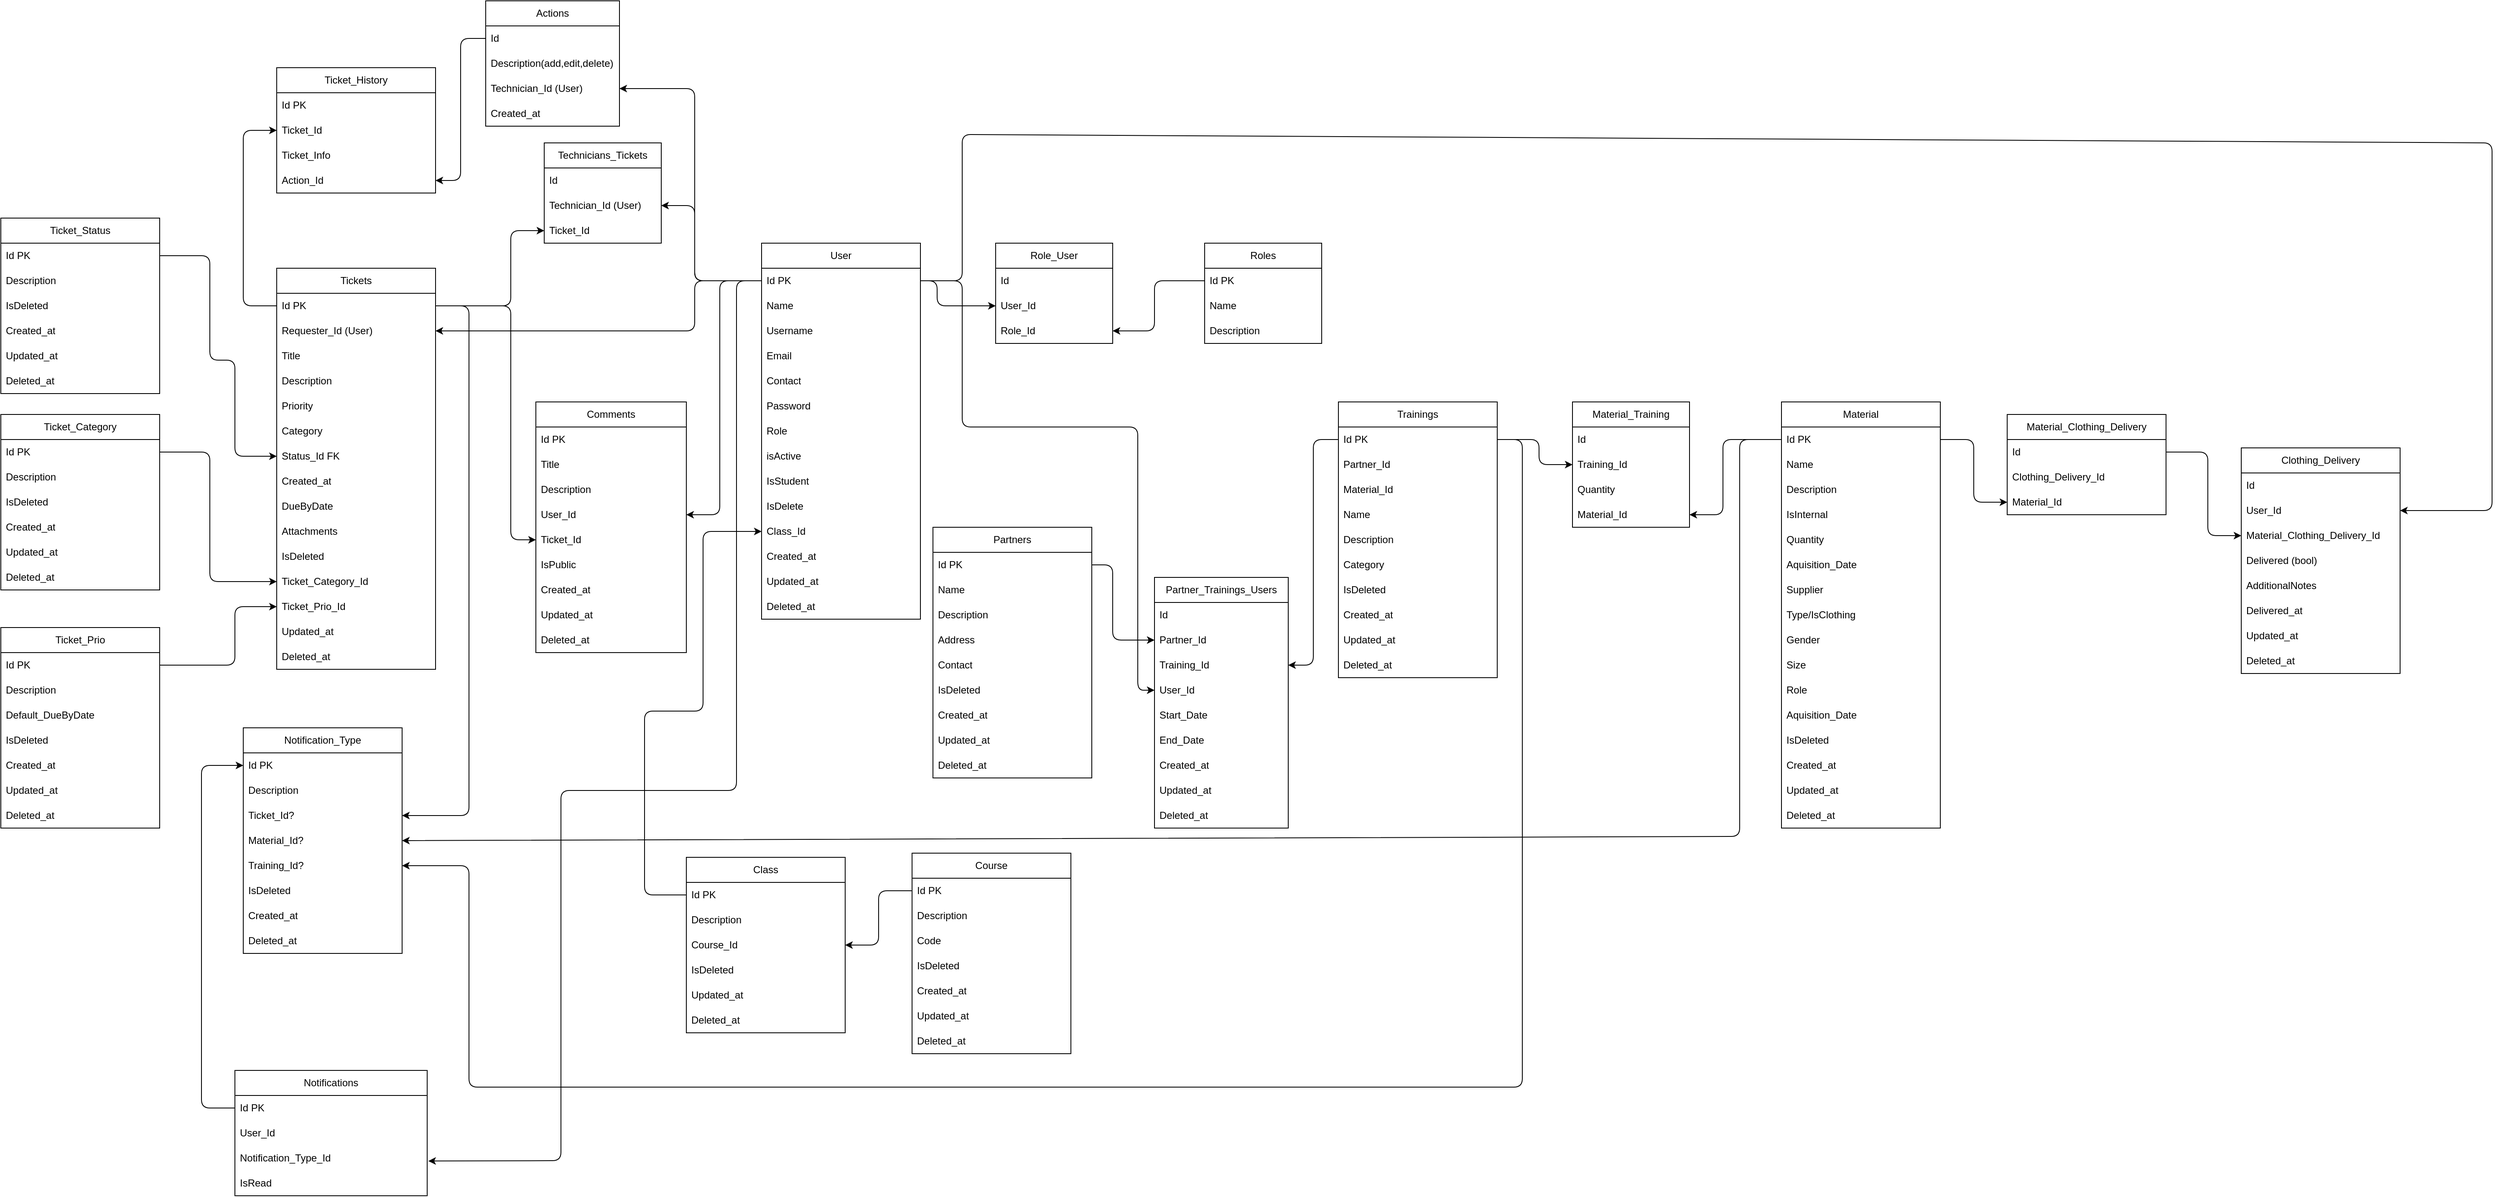 <mxfile>
    <diagram id="TNnMyPxyb9JhMnWyqJjw" name="Page-1">
        <mxGraphModel dx="3538" dy="1887" grid="1" gridSize="10" guides="1" tooltips="1" connect="1" arrows="1" fold="1" page="1" pageScale="1" pageWidth="850" pageHeight="1100" math="0" shadow="0">
            <root>
                <mxCell id="0"/>
                <mxCell id="1" parent="0"/>
                <mxCell id="6" value="Roles" style="swimlane;fontStyle=0;childLayout=stackLayout;horizontal=1;startSize=30;horizontalStack=0;resizeParent=1;resizeParentMax=0;resizeLast=0;collapsible=1;marginBottom=0;whiteSpace=wrap;html=1;" parent="1" vertex="1">
                    <mxGeometry x="560" y="70" width="140" height="120" as="geometry"/>
                </mxCell>
                <mxCell id="7" value="Id PK" style="text;strokeColor=none;fillColor=none;align=left;verticalAlign=middle;spacingLeft=4;spacingRight=4;overflow=hidden;points=[[0,0.5],[1,0.5]];portConstraint=eastwest;rotatable=0;whiteSpace=wrap;html=1;" parent="6" vertex="1">
                    <mxGeometry y="30" width="140" height="30" as="geometry"/>
                </mxCell>
                <mxCell id="8" value="Name" style="text;strokeColor=none;fillColor=none;align=left;verticalAlign=middle;spacingLeft=4;spacingRight=4;overflow=hidden;points=[[0,0.5],[1,0.5]];portConstraint=eastwest;rotatable=0;whiteSpace=wrap;html=1;" parent="6" vertex="1">
                    <mxGeometry y="60" width="140" height="30" as="geometry"/>
                </mxCell>
                <mxCell id="9" value="Description" style="text;strokeColor=none;fillColor=none;align=left;verticalAlign=middle;spacingLeft=4;spacingRight=4;overflow=hidden;points=[[0,0.5],[1,0.5]];portConstraint=eastwest;rotatable=0;whiteSpace=wrap;html=1;" parent="6" vertex="1">
                    <mxGeometry y="90" width="140" height="30" as="geometry"/>
                </mxCell>
                <mxCell id="10" value="Role_User" style="swimlane;fontStyle=0;childLayout=stackLayout;horizontal=1;startSize=30;horizontalStack=0;resizeParent=1;resizeParentMax=0;resizeLast=0;collapsible=1;marginBottom=0;whiteSpace=wrap;html=1;" parent="1" vertex="1">
                    <mxGeometry x="310" y="70" width="140" height="120" as="geometry"/>
                </mxCell>
                <mxCell id="11" value="Id" style="text;strokeColor=none;fillColor=none;align=left;verticalAlign=middle;spacingLeft=4;spacingRight=4;overflow=hidden;points=[[0,0.5],[1,0.5]];portConstraint=eastwest;rotatable=0;whiteSpace=wrap;html=1;" parent="10" vertex="1">
                    <mxGeometry y="30" width="140" height="30" as="geometry"/>
                </mxCell>
                <mxCell id="79" value="User_Id" style="text;strokeColor=none;fillColor=none;align=left;verticalAlign=middle;spacingLeft=4;spacingRight=4;overflow=hidden;points=[[0,0.5],[1,0.5]];portConstraint=eastwest;rotatable=0;whiteSpace=wrap;html=1;" parent="10" vertex="1">
                    <mxGeometry y="60" width="140" height="30" as="geometry"/>
                </mxCell>
                <mxCell id="12" value="Role_Id" style="text;strokeColor=none;fillColor=none;align=left;verticalAlign=middle;spacingLeft=4;spacingRight=4;overflow=hidden;points=[[0,0.5],[1,0.5]];portConstraint=eastwest;rotatable=0;whiteSpace=wrap;html=1;" parent="10" vertex="1">
                    <mxGeometry y="90" width="140" height="30" as="geometry"/>
                </mxCell>
                <mxCell id="21" value="Material" style="swimlane;fontStyle=0;childLayout=stackLayout;horizontal=1;startSize=30;horizontalStack=0;resizeParent=1;resizeParentMax=0;resizeLast=0;collapsible=1;marginBottom=0;whiteSpace=wrap;html=1;" parent="1" vertex="1">
                    <mxGeometry x="1250" y="260" width="190" height="510" as="geometry"/>
                </mxCell>
                <mxCell id="22" value="Id PK" style="text;strokeColor=none;fillColor=none;align=left;verticalAlign=middle;spacingLeft=4;spacingRight=4;overflow=hidden;points=[[0,0.5],[1,0.5]];portConstraint=eastwest;rotatable=0;whiteSpace=wrap;html=1;" parent="21" vertex="1">
                    <mxGeometry y="30" width="190" height="30" as="geometry"/>
                </mxCell>
                <mxCell id="23" value="Name" style="text;strokeColor=none;fillColor=none;align=left;verticalAlign=middle;spacingLeft=4;spacingRight=4;overflow=hidden;points=[[0,0.5],[1,0.5]];portConstraint=eastwest;rotatable=0;whiteSpace=wrap;html=1;" parent="21" vertex="1">
                    <mxGeometry y="60" width="190" height="30" as="geometry"/>
                </mxCell>
                <mxCell id="25" value="Description" style="text;strokeColor=none;fillColor=none;align=left;verticalAlign=middle;spacingLeft=4;spacingRight=4;overflow=hidden;points=[[0,0.5],[1,0.5]];portConstraint=eastwest;rotatable=0;whiteSpace=wrap;html=1;" parent="21" vertex="1">
                    <mxGeometry y="90" width="190" height="30" as="geometry"/>
                </mxCell>
                <mxCell id="36" value="IsInternal" style="text;strokeColor=none;fillColor=none;align=left;verticalAlign=middle;spacingLeft=4;spacingRight=4;overflow=hidden;points=[[0,0.5],[1,0.5]];portConstraint=eastwest;rotatable=0;whiteSpace=wrap;html=1;" parent="21" vertex="1">
                    <mxGeometry y="120" width="190" height="30" as="geometry"/>
                </mxCell>
                <mxCell id="37" value="Quantity" style="text;strokeColor=none;fillColor=none;align=left;verticalAlign=middle;spacingLeft=4;spacingRight=4;overflow=hidden;points=[[0,0.5],[1,0.5]];portConstraint=eastwest;rotatable=0;whiteSpace=wrap;html=1;" parent="21" vertex="1">
                    <mxGeometry y="150" width="190" height="30" as="geometry"/>
                </mxCell>
                <mxCell id="38" value="Aquisition_Date" style="text;strokeColor=none;fillColor=none;align=left;verticalAlign=middle;spacingLeft=4;spacingRight=4;overflow=hidden;points=[[0,0.5],[1,0.5]];portConstraint=eastwest;rotatable=0;whiteSpace=wrap;html=1;" parent="21" vertex="1">
                    <mxGeometry y="180" width="190" height="30" as="geometry"/>
                </mxCell>
                <mxCell id="359" value="Supplier" style="text;strokeColor=none;fillColor=none;align=left;verticalAlign=middle;spacingLeft=4;spacingRight=4;overflow=hidden;points=[[0,0.5],[1,0.5]];portConstraint=eastwest;rotatable=0;whiteSpace=wrap;html=1;" parent="21" vertex="1">
                    <mxGeometry y="210" width="190" height="30" as="geometry"/>
                </mxCell>
                <mxCell id="360" value="Type/IsClothing" style="text;strokeColor=none;fillColor=none;align=left;verticalAlign=middle;spacingLeft=4;spacingRight=4;overflow=hidden;points=[[0,0.5],[1,0.5]];portConstraint=eastwest;rotatable=0;whiteSpace=wrap;html=1;" parent="21" vertex="1">
                    <mxGeometry y="240" width="190" height="30" as="geometry"/>
                </mxCell>
                <mxCell id="361" value="Gender" style="text;strokeColor=none;fillColor=none;align=left;verticalAlign=middle;spacingLeft=4;spacingRight=4;overflow=hidden;points=[[0,0.5],[1,0.5]];portConstraint=eastwest;rotatable=0;whiteSpace=wrap;html=1;" parent="21" vertex="1">
                    <mxGeometry y="270" width="190" height="30" as="geometry"/>
                </mxCell>
                <mxCell id="39" value="Size" style="text;strokeColor=none;fillColor=none;align=left;verticalAlign=middle;spacingLeft=4;spacingRight=4;overflow=hidden;points=[[0,0.5],[1,0.5]];portConstraint=eastwest;rotatable=0;whiteSpace=wrap;html=1;" parent="21" vertex="1">
                    <mxGeometry y="300" width="190" height="30" as="geometry"/>
                </mxCell>
                <mxCell id="363" value="Role" style="text;strokeColor=none;fillColor=none;align=left;verticalAlign=middle;spacingLeft=4;spacingRight=4;overflow=hidden;points=[[0,0.5],[1,0.5]];portConstraint=eastwest;rotatable=0;whiteSpace=wrap;html=1;" parent="21" vertex="1">
                    <mxGeometry y="330" width="190" height="30" as="geometry"/>
                </mxCell>
                <mxCell id="362" value="Aquisition_Date" style="text;strokeColor=none;fillColor=none;align=left;verticalAlign=middle;spacingLeft=4;spacingRight=4;overflow=hidden;points=[[0,0.5],[1,0.5]];portConstraint=eastwest;rotatable=0;whiteSpace=wrap;html=1;" parent="21" vertex="1">
                    <mxGeometry y="360" width="190" height="30" as="geometry"/>
                </mxCell>
                <mxCell id="423" value="IsDeleted" style="text;strokeColor=none;fillColor=none;align=left;verticalAlign=middle;spacingLeft=4;spacingRight=4;overflow=hidden;points=[[0,0.5],[1,0.5]];portConstraint=eastwest;rotatable=0;whiteSpace=wrap;html=1;" parent="21" vertex="1">
                    <mxGeometry y="390" width="190" height="30" as="geometry"/>
                </mxCell>
                <mxCell id="28" value="Created_at" style="text;strokeColor=none;fillColor=none;align=left;verticalAlign=middle;spacingLeft=4;spacingRight=4;overflow=hidden;points=[[0,0.5],[1,0.5]];portConstraint=eastwest;rotatable=0;whiteSpace=wrap;html=1;" parent="21" vertex="1">
                    <mxGeometry y="420" width="190" height="30" as="geometry"/>
                </mxCell>
                <mxCell id="34" value="Updated_at" style="text;strokeColor=none;fillColor=none;align=left;verticalAlign=middle;spacingLeft=4;spacingRight=4;overflow=hidden;points=[[0,0.5],[1,0.5]];portConstraint=eastwest;rotatable=0;whiteSpace=wrap;html=1;" parent="21" vertex="1">
                    <mxGeometry y="450" width="190" height="30" as="geometry"/>
                </mxCell>
                <mxCell id="35" value="Deleted_at" style="text;strokeColor=none;fillColor=none;align=left;verticalAlign=middle;spacingLeft=4;spacingRight=4;overflow=hidden;points=[[0,0.5],[1,0.5]];portConstraint=eastwest;rotatable=0;whiteSpace=wrap;html=1;" parent="21" vertex="1">
                    <mxGeometry y="480" width="190" height="30" as="geometry"/>
                </mxCell>
                <mxCell id="40" value="Trainings" style="swimlane;fontStyle=0;childLayout=stackLayout;horizontal=1;startSize=30;horizontalStack=0;resizeParent=1;resizeParentMax=0;resizeLast=0;collapsible=1;marginBottom=0;whiteSpace=wrap;html=1;" parent="1" vertex="1">
                    <mxGeometry x="720" y="260" width="190" height="330" as="geometry"/>
                </mxCell>
                <mxCell id="41" value="Id PK" style="text;strokeColor=none;fillColor=none;align=left;verticalAlign=middle;spacingLeft=4;spacingRight=4;overflow=hidden;points=[[0,0.5],[1,0.5]];portConstraint=eastwest;rotatable=0;whiteSpace=wrap;html=1;" parent="40" vertex="1">
                    <mxGeometry y="30" width="190" height="30" as="geometry"/>
                </mxCell>
                <mxCell id="72" value="Partner_Id" style="text;strokeColor=none;fillColor=none;align=left;verticalAlign=middle;spacingLeft=4;spacingRight=4;overflow=hidden;points=[[0,0.5],[1,0.5]];portConstraint=eastwest;rotatable=0;whiteSpace=wrap;html=1;" parent="40" vertex="1">
                    <mxGeometry y="60" width="190" height="30" as="geometry"/>
                </mxCell>
                <mxCell id="73" value="Material_Id" style="text;strokeColor=none;fillColor=none;align=left;verticalAlign=middle;spacingLeft=4;spacingRight=4;overflow=hidden;points=[[0,0.5],[1,0.5]];portConstraint=eastwest;rotatable=0;whiteSpace=wrap;html=1;" parent="40" vertex="1">
                    <mxGeometry y="90" width="190" height="30" as="geometry"/>
                </mxCell>
                <mxCell id="456" value="Name" style="text;strokeColor=none;fillColor=none;align=left;verticalAlign=middle;spacingLeft=4;spacingRight=4;overflow=hidden;points=[[0,0.5],[1,0.5]];portConstraint=eastwest;rotatable=0;whiteSpace=wrap;html=1;" parent="40" vertex="1">
                    <mxGeometry y="120" width="190" height="30" as="geometry"/>
                </mxCell>
                <mxCell id="51" value="Description" style="text;strokeColor=none;fillColor=none;align=left;verticalAlign=middle;spacingLeft=4;spacingRight=4;overflow=hidden;points=[[0,0.5],[1,0.5]];portConstraint=eastwest;rotatable=0;whiteSpace=wrap;html=1;" parent="40" vertex="1">
                    <mxGeometry y="150" width="190" height="30" as="geometry"/>
                </mxCell>
                <mxCell id="42" value="Category" style="text;strokeColor=none;fillColor=none;align=left;verticalAlign=middle;spacingLeft=4;spacingRight=4;overflow=hidden;points=[[0,0.5],[1,0.5]];portConstraint=eastwest;rotatable=0;whiteSpace=wrap;html=1;" parent="40" vertex="1">
                    <mxGeometry y="180" width="190" height="30" as="geometry"/>
                </mxCell>
                <mxCell id="422" value="IsDeleted" style="text;strokeColor=none;fillColor=none;align=left;verticalAlign=middle;spacingLeft=4;spacingRight=4;overflow=hidden;points=[[0,0.5],[1,0.5]];portConstraint=eastwest;rotatable=0;whiteSpace=wrap;html=1;" parent="40" vertex="1">
                    <mxGeometry y="210" width="190" height="30" as="geometry"/>
                </mxCell>
                <mxCell id="52" value="Created_at" style="text;strokeColor=none;fillColor=none;align=left;verticalAlign=middle;spacingLeft=4;spacingRight=4;overflow=hidden;points=[[0,0.5],[1,0.5]];portConstraint=eastwest;rotatable=0;whiteSpace=wrap;html=1;" parent="40" vertex="1">
                    <mxGeometry y="240" width="190" height="30" as="geometry"/>
                </mxCell>
                <mxCell id="53" value="Updated_at" style="text;strokeColor=none;fillColor=none;align=left;verticalAlign=middle;spacingLeft=4;spacingRight=4;overflow=hidden;points=[[0,0.5],[1,0.5]];portConstraint=eastwest;rotatable=0;whiteSpace=wrap;html=1;" parent="40" vertex="1">
                    <mxGeometry y="270" width="190" height="30" as="geometry"/>
                </mxCell>
                <mxCell id="54" value="Deleted_at" style="text;strokeColor=none;fillColor=none;align=left;verticalAlign=middle;spacingLeft=4;spacingRight=4;overflow=hidden;points=[[0,0.5],[1,0.5]];portConstraint=eastwest;rotatable=0;whiteSpace=wrap;html=1;" parent="40" vertex="1">
                    <mxGeometry y="300" width="190" height="30" as="geometry"/>
                </mxCell>
                <mxCell id="57" value="Partners" style="swimlane;fontStyle=0;childLayout=stackLayout;horizontal=1;startSize=30;horizontalStack=0;resizeParent=1;resizeParentMax=0;resizeLast=0;collapsible=1;marginBottom=0;whiteSpace=wrap;html=1;" parent="1" vertex="1">
                    <mxGeometry x="235" y="410" width="190" height="300" as="geometry"/>
                </mxCell>
                <mxCell id="58" value="Id PK" style="text;strokeColor=none;fillColor=none;align=left;verticalAlign=middle;spacingLeft=4;spacingRight=4;overflow=hidden;points=[[0,0.5],[1,0.5]];portConstraint=eastwest;rotatable=0;whiteSpace=wrap;html=1;" parent="57" vertex="1">
                    <mxGeometry y="30" width="190" height="30" as="geometry"/>
                </mxCell>
                <mxCell id="59" value="Name" style="text;strokeColor=none;fillColor=none;align=left;verticalAlign=middle;spacingLeft=4;spacingRight=4;overflow=hidden;points=[[0,0.5],[1,0.5]];portConstraint=eastwest;rotatable=0;whiteSpace=wrap;html=1;" parent="57" vertex="1">
                    <mxGeometry y="60" width="190" height="30" as="geometry"/>
                </mxCell>
                <mxCell id="60" value="Description" style="text;strokeColor=none;fillColor=none;align=left;verticalAlign=middle;spacingLeft=4;spacingRight=4;overflow=hidden;points=[[0,0.5],[1,0.5]];portConstraint=eastwest;rotatable=0;whiteSpace=wrap;html=1;" parent="57" vertex="1">
                    <mxGeometry y="90" width="190" height="30" as="geometry"/>
                </mxCell>
                <mxCell id="67" value="Address" style="text;strokeColor=none;fillColor=none;align=left;verticalAlign=middle;spacingLeft=4;spacingRight=4;overflow=hidden;points=[[0,0.5],[1,0.5]];portConstraint=eastwest;rotatable=0;whiteSpace=wrap;html=1;" parent="57" vertex="1">
                    <mxGeometry y="120" width="190" height="30" as="geometry"/>
                </mxCell>
                <mxCell id="68" value="Contact" style="text;strokeColor=none;fillColor=none;align=left;verticalAlign=middle;spacingLeft=4;spacingRight=4;overflow=hidden;points=[[0,0.5],[1,0.5]];portConstraint=eastwest;rotatable=0;whiteSpace=wrap;html=1;" parent="57" vertex="1">
                    <mxGeometry y="150" width="190" height="30" as="geometry"/>
                </mxCell>
                <mxCell id="421" value="IsDeleted" style="text;strokeColor=none;fillColor=none;align=left;verticalAlign=middle;spacingLeft=4;spacingRight=4;overflow=hidden;points=[[0,0.5],[1,0.5]];portConstraint=eastwest;rotatable=0;whiteSpace=wrap;html=1;" parent="57" vertex="1">
                    <mxGeometry y="180" width="190" height="30" as="geometry"/>
                </mxCell>
                <mxCell id="63" value="Created_at" style="text;strokeColor=none;fillColor=none;align=left;verticalAlign=middle;spacingLeft=4;spacingRight=4;overflow=hidden;points=[[0,0.5],[1,0.5]];portConstraint=eastwest;rotatable=0;whiteSpace=wrap;html=1;" parent="57" vertex="1">
                    <mxGeometry y="210" width="190" height="30" as="geometry"/>
                </mxCell>
                <mxCell id="64" value="Updated_at" style="text;strokeColor=none;fillColor=none;align=left;verticalAlign=middle;spacingLeft=4;spacingRight=4;overflow=hidden;points=[[0,0.5],[1,0.5]];portConstraint=eastwest;rotatable=0;whiteSpace=wrap;html=1;" parent="57" vertex="1">
                    <mxGeometry y="240" width="190" height="30" as="geometry"/>
                </mxCell>
                <mxCell id="65" value="Deleted_at" style="text;strokeColor=none;fillColor=none;align=left;verticalAlign=middle;spacingLeft=4;spacingRight=4;overflow=hidden;points=[[0,0.5],[1,0.5]];portConstraint=eastwest;rotatable=0;whiteSpace=wrap;html=1;" parent="57" vertex="1">
                    <mxGeometry y="270" width="190" height="30" as="geometry"/>
                </mxCell>
                <mxCell id="76" value="Material_Training" style="swimlane;fontStyle=0;childLayout=stackLayout;horizontal=1;startSize=30;horizontalStack=0;resizeParent=1;resizeParentMax=0;resizeLast=0;collapsible=1;marginBottom=0;whiteSpace=wrap;html=1;" parent="1" vertex="1">
                    <mxGeometry x="1000" y="260" width="140" height="150" as="geometry"/>
                </mxCell>
                <mxCell id="82" value="Id" style="text;strokeColor=none;fillColor=none;align=left;verticalAlign=middle;spacingLeft=4;spacingRight=4;overflow=hidden;points=[[0,0.5],[1,0.5]];portConstraint=eastwest;rotatable=0;whiteSpace=wrap;html=1;" parent="76" vertex="1">
                    <mxGeometry y="30" width="140" height="30" as="geometry"/>
                </mxCell>
                <mxCell id="77" value="Training_Id" style="text;strokeColor=none;fillColor=none;align=left;verticalAlign=middle;spacingLeft=4;spacingRight=4;overflow=hidden;points=[[0,0.5],[1,0.5]];portConstraint=eastwest;rotatable=0;whiteSpace=wrap;html=1;" parent="76" vertex="1">
                    <mxGeometry y="60" width="140" height="30" as="geometry"/>
                </mxCell>
                <mxCell id="183" value="Quantity" style="text;strokeColor=none;fillColor=none;align=left;verticalAlign=middle;spacingLeft=4;spacingRight=4;overflow=hidden;points=[[0,0.5],[1,0.5]];portConstraint=eastwest;rotatable=0;whiteSpace=wrap;html=1;" parent="76" vertex="1">
                    <mxGeometry y="90" width="140" height="30" as="geometry"/>
                </mxCell>
                <mxCell id="78" value="Material_Id" style="text;strokeColor=none;fillColor=none;align=left;verticalAlign=middle;spacingLeft=4;spacingRight=4;overflow=hidden;points=[[0,0.5],[1,0.5]];portConstraint=eastwest;rotatable=0;whiteSpace=wrap;html=1;" parent="76" vertex="1">
                    <mxGeometry y="120" width="140" height="30" as="geometry"/>
                </mxCell>
                <mxCell id="80" style="edgeStyle=none;html=1;entryX=0;entryY=0.5;entryDx=0;entryDy=0;exitX=1;exitY=0.5;exitDx=0;exitDy=0;" parent="1" source="ol4XPH6G8LBUZSR8USB0-388" target="79" edge="1">
                    <mxGeometry relative="1" as="geometry">
                        <Array as="points">
                            <mxPoint x="240" y="115"/>
                            <mxPoint x="240" y="145"/>
                        </Array>
                        <mxPoint x="200.0" y="115" as="sourcePoint"/>
                    </mxGeometry>
                </mxCell>
                <mxCell id="81" style="edgeStyle=none;html=1;entryX=1;entryY=0.5;entryDx=0;entryDy=0;exitX=0;exitY=0.5;exitDx=0;exitDy=0;" parent="1" source="7" target="12" edge="1">
                    <mxGeometry relative="1" as="geometry">
                        <Array as="points">
                            <mxPoint x="500" y="115"/>
                            <mxPoint x="500" y="175"/>
                        </Array>
                    </mxGeometry>
                </mxCell>
                <mxCell id="83" style="edgeStyle=none;html=1;entryX=0;entryY=0.5;entryDx=0;entryDy=0;exitX=1;exitY=0.5;exitDx=0;exitDy=0;" parent="1" source="41" target="77" edge="1">
                    <mxGeometry relative="1" as="geometry">
                        <Array as="points">
                            <mxPoint x="960" y="305"/>
                            <mxPoint x="960" y="335"/>
                        </Array>
                    </mxGeometry>
                </mxCell>
                <mxCell id="84" style="edgeStyle=none;html=1;entryX=1;entryY=0.5;entryDx=0;entryDy=0;exitX=0;exitY=0.5;exitDx=0;exitDy=0;" parent="1" source="22" target="78" edge="1">
                    <mxGeometry relative="1" as="geometry">
                        <Array as="points">
                            <mxPoint x="1180" y="305"/>
                            <mxPoint x="1180" y="365"/>
                            <mxPoint x="1180" y="395"/>
                        </Array>
                    </mxGeometry>
                </mxCell>
                <mxCell id="85" value="Partner_Trainings_Users" style="swimlane;fontStyle=0;childLayout=stackLayout;horizontal=1;startSize=30;horizontalStack=0;resizeParent=1;resizeParentMax=0;resizeLast=0;collapsible=1;marginBottom=0;whiteSpace=wrap;html=1;" parent="1" vertex="1">
                    <mxGeometry x="500" y="470" width="160" height="300" as="geometry"/>
                </mxCell>
                <mxCell id="86" value="Id" style="text;strokeColor=none;fillColor=none;align=left;verticalAlign=middle;spacingLeft=4;spacingRight=4;overflow=hidden;points=[[0,0.5],[1,0.5]];portConstraint=eastwest;rotatable=0;whiteSpace=wrap;html=1;" parent="85" vertex="1">
                    <mxGeometry y="30" width="160" height="30" as="geometry"/>
                </mxCell>
                <mxCell id="87" value="Partner_Id" style="text;strokeColor=none;fillColor=none;align=left;verticalAlign=middle;spacingLeft=4;spacingRight=4;overflow=hidden;points=[[0,0.5],[1,0.5]];portConstraint=eastwest;rotatable=0;whiteSpace=wrap;html=1;" parent="85" vertex="1">
                    <mxGeometry y="60" width="160" height="30" as="geometry"/>
                </mxCell>
                <mxCell id="95" value="Training_Id" style="text;strokeColor=none;fillColor=none;align=left;verticalAlign=middle;spacingLeft=4;spacingRight=4;overflow=hidden;points=[[0,0.5],[1,0.5]];portConstraint=eastwest;rotatable=0;whiteSpace=wrap;html=1;" parent="85" vertex="1">
                    <mxGeometry y="90" width="160" height="30" as="geometry"/>
                </mxCell>
                <mxCell id="88" value="User_Id" style="text;strokeColor=none;fillColor=none;align=left;verticalAlign=middle;spacingLeft=4;spacingRight=4;overflow=hidden;points=[[0,0.5],[1,0.5]];portConstraint=eastwest;rotatable=0;whiteSpace=wrap;html=1;" parent="85" vertex="1">
                    <mxGeometry y="120" width="160" height="30" as="geometry"/>
                </mxCell>
                <mxCell id="345" value="Start_Date" style="text;strokeColor=none;fillColor=none;align=left;verticalAlign=middle;spacingLeft=4;spacingRight=4;overflow=hidden;points=[[0,0.5],[1,0.5]];portConstraint=eastwest;rotatable=0;whiteSpace=wrap;html=1;" parent="85" vertex="1">
                    <mxGeometry y="150" width="160" height="30" as="geometry"/>
                </mxCell>
                <mxCell id="346" value="End_Date" style="text;strokeColor=none;fillColor=none;align=left;verticalAlign=middle;spacingLeft=4;spacingRight=4;overflow=hidden;points=[[0,0.5],[1,0.5]];portConstraint=eastwest;rotatable=0;whiteSpace=wrap;html=1;" parent="85" vertex="1">
                    <mxGeometry y="180" width="160" height="30" as="geometry"/>
                </mxCell>
                <mxCell id="347" value="Created_at" style="text;strokeColor=none;fillColor=none;align=left;verticalAlign=middle;spacingLeft=4;spacingRight=4;overflow=hidden;points=[[0,0.5],[1,0.5]];portConstraint=eastwest;rotatable=0;whiteSpace=wrap;html=1;" parent="85" vertex="1">
                    <mxGeometry y="210" width="160" height="30" as="geometry"/>
                </mxCell>
                <mxCell id="348" value="Updated_at" style="text;strokeColor=none;fillColor=none;align=left;verticalAlign=middle;spacingLeft=4;spacingRight=4;overflow=hidden;points=[[0,0.5],[1,0.5]];portConstraint=eastwest;rotatable=0;whiteSpace=wrap;html=1;" parent="85" vertex="1">
                    <mxGeometry y="240" width="160" height="30" as="geometry"/>
                </mxCell>
                <mxCell id="349" value="Deleted_at" style="text;strokeColor=none;fillColor=none;align=left;verticalAlign=middle;spacingLeft=4;spacingRight=4;overflow=hidden;points=[[0,0.5],[1,0.5]];portConstraint=eastwest;rotatable=0;whiteSpace=wrap;html=1;" parent="85" vertex="1">
                    <mxGeometry y="270" width="160" height="30" as="geometry"/>
                </mxCell>
                <mxCell id="89" style="edgeStyle=none;html=1;entryX=0;entryY=0.5;entryDx=0;entryDy=0;exitX=1;exitY=0.5;exitDx=0;exitDy=0;" parent="1" source="58" target="87" edge="1">
                    <mxGeometry relative="1" as="geometry">
                        <Array as="points">
                            <mxPoint x="450" y="455"/>
                            <mxPoint x="450" y="545"/>
                        </Array>
                    </mxGeometry>
                </mxCell>
                <mxCell id="90" style="edgeStyle=none;html=1;entryX=1;entryY=0.5;entryDx=0;entryDy=0;exitX=0;exitY=0.5;exitDx=0;exitDy=0;" parent="1" source="41" target="95" edge="1">
                    <mxGeometry relative="1" as="geometry">
                        <Array as="points">
                            <mxPoint x="690" y="305"/>
                            <mxPoint x="690" y="575"/>
                        </Array>
                    </mxGeometry>
                </mxCell>
                <mxCell id="96" style="edgeStyle=none;html=1;exitX=1;exitY=0.5;exitDx=0;exitDy=0;entryX=0;entryY=0.5;entryDx=0;entryDy=0;" parent="1" source="ol4XPH6G8LBUZSR8USB0-388" target="88" edge="1">
                    <mxGeometry relative="1" as="geometry">
                        <Array as="points">
                            <mxPoint x="270" y="115"/>
                            <mxPoint x="270" y="290"/>
                            <mxPoint x="480" y="290"/>
                            <mxPoint x="480" y="605"/>
                        </Array>
                        <mxPoint x="200.0" y="115" as="sourcePoint"/>
                    </mxGeometry>
                </mxCell>
                <mxCell id="98" value="Tickets" style="swimlane;fontStyle=0;childLayout=stackLayout;horizontal=1;startSize=30;horizontalStack=0;resizeParent=1;resizeParentMax=0;resizeLast=0;collapsible=1;marginBottom=0;whiteSpace=wrap;html=1;" parent="1" vertex="1">
                    <mxGeometry x="-550" y="100" width="190" height="480" as="geometry"/>
                </mxCell>
                <mxCell id="99" value="Id PK" style="text;strokeColor=none;fillColor=none;align=left;verticalAlign=middle;spacingLeft=4;spacingRight=4;overflow=hidden;points=[[0,0.5],[1,0.5]];portConstraint=eastwest;rotatable=0;whiteSpace=wrap;html=1;" parent="98" vertex="1">
                    <mxGeometry y="30" width="190" height="30" as="geometry"/>
                </mxCell>
                <mxCell id="100" value="Requester_Id (User)" style="text;strokeColor=none;fillColor=none;align=left;verticalAlign=middle;spacingLeft=4;spacingRight=4;overflow=hidden;points=[[0,0.5],[1,0.5]];portConstraint=eastwest;rotatable=0;whiteSpace=wrap;html=1;" parent="98" vertex="1">
                    <mxGeometry y="60" width="190" height="30" as="geometry"/>
                </mxCell>
                <mxCell id="101" value="Title" style="text;strokeColor=none;fillColor=none;align=left;verticalAlign=middle;spacingLeft=4;spacingRight=4;overflow=hidden;points=[[0,0.5],[1,0.5]];portConstraint=eastwest;rotatable=0;whiteSpace=wrap;html=1;" parent="98" vertex="1">
                    <mxGeometry y="90" width="190" height="30" as="geometry"/>
                </mxCell>
                <mxCell id="107" value="Description" style="text;strokeColor=none;fillColor=none;align=left;verticalAlign=middle;spacingLeft=4;spacingRight=4;overflow=hidden;points=[[0,0.5],[1,0.5]];portConstraint=eastwest;rotatable=0;whiteSpace=wrap;html=1;" parent="98" vertex="1">
                    <mxGeometry y="120" width="190" height="30" as="geometry"/>
                </mxCell>
                <mxCell id="102" value="Priority" style="text;strokeColor=none;fillColor=none;align=left;verticalAlign=middle;spacingLeft=4;spacingRight=4;overflow=hidden;points=[[0,0.5],[1,0.5]];portConstraint=eastwest;rotatable=0;whiteSpace=wrap;html=1;" parent="98" vertex="1">
                    <mxGeometry y="150" width="190" height="30" as="geometry"/>
                </mxCell>
                <mxCell id="109" value="Category" style="text;strokeColor=none;fillColor=none;align=left;verticalAlign=middle;spacingLeft=4;spacingRight=4;overflow=hidden;points=[[0,0.5],[1,0.5]];portConstraint=eastwest;rotatable=0;whiteSpace=wrap;html=1;" parent="98" vertex="1">
                    <mxGeometry y="180" width="190" height="30" as="geometry"/>
                </mxCell>
                <mxCell id="108" value="Status_Id FK" style="text;strokeColor=none;fillColor=none;align=left;verticalAlign=middle;spacingLeft=4;spacingRight=4;overflow=hidden;points=[[0,0.5],[1,0.5]];portConstraint=eastwest;rotatable=0;whiteSpace=wrap;html=1;" parent="98" vertex="1">
                    <mxGeometry y="210" width="190" height="30" as="geometry"/>
                </mxCell>
                <mxCell id="104" value="Created_at" style="text;strokeColor=none;fillColor=none;align=left;verticalAlign=middle;spacingLeft=4;spacingRight=4;overflow=hidden;points=[[0,0.5],[1,0.5]];portConstraint=eastwest;rotatable=0;whiteSpace=wrap;html=1;" parent="98" vertex="1">
                    <mxGeometry y="240" width="190" height="30" as="geometry"/>
                </mxCell>
                <mxCell id="386" value="DueByDate" style="text;strokeColor=none;fillColor=none;align=left;verticalAlign=middle;spacingLeft=4;spacingRight=4;overflow=hidden;points=[[0,0.5],[1,0.5]];portConstraint=eastwest;rotatable=0;whiteSpace=wrap;html=1;" parent="98" vertex="1">
                    <mxGeometry y="270" width="190" height="30" as="geometry"/>
                </mxCell>
                <mxCell id="309" value="Attachments" style="text;strokeColor=none;fillColor=none;align=left;verticalAlign=middle;spacingLeft=4;spacingRight=4;overflow=hidden;points=[[0,0.5],[1,0.5]];portConstraint=eastwest;rotatable=0;whiteSpace=wrap;html=1;" parent="98" vertex="1">
                    <mxGeometry y="300" width="190" height="30" as="geometry"/>
                </mxCell>
                <mxCell id="115" value="IsDeleted" style="text;strokeColor=none;fillColor=none;align=left;verticalAlign=middle;spacingLeft=4;spacingRight=4;overflow=hidden;points=[[0,0.5],[1,0.5]];portConstraint=eastwest;rotatable=0;whiteSpace=wrap;html=1;" parent="98" vertex="1">
                    <mxGeometry y="330" width="190" height="30" as="geometry"/>
                </mxCell>
                <mxCell id="382" value="Ticket_Category_Id" style="text;strokeColor=none;fillColor=none;align=left;verticalAlign=middle;spacingLeft=4;spacingRight=4;overflow=hidden;points=[[0,0.5],[1,0.5]];portConstraint=eastwest;rotatable=0;whiteSpace=wrap;html=1;" parent="98" vertex="1">
                    <mxGeometry y="360" width="190" height="30" as="geometry"/>
                </mxCell>
                <mxCell id="384" value="Ticket_Prio_Id" style="text;strokeColor=none;fillColor=none;align=left;verticalAlign=middle;spacingLeft=4;spacingRight=4;overflow=hidden;points=[[0,0.5],[1,0.5]];portConstraint=eastwest;rotatable=0;whiteSpace=wrap;html=1;" parent="98" vertex="1">
                    <mxGeometry y="390" width="190" height="30" as="geometry"/>
                </mxCell>
                <mxCell id="105" value="Updated_at" style="text;strokeColor=none;fillColor=none;align=left;verticalAlign=middle;spacingLeft=4;spacingRight=4;overflow=hidden;points=[[0,0.5],[1,0.5]];portConstraint=eastwest;rotatable=0;whiteSpace=wrap;html=1;" parent="98" vertex="1">
                    <mxGeometry y="420" width="190" height="30" as="geometry"/>
                </mxCell>
                <mxCell id="106" value="Deleted_at" style="text;strokeColor=none;fillColor=none;align=left;verticalAlign=middle;spacingLeft=4;spacingRight=4;overflow=hidden;points=[[0,0.5],[1,0.5]];portConstraint=eastwest;rotatable=0;whiteSpace=wrap;html=1;" parent="98" vertex="1">
                    <mxGeometry y="450" width="190" height="30" as="geometry"/>
                </mxCell>
                <mxCell id="113" style="edgeStyle=none;html=1;entryX=1;entryY=0.5;entryDx=0;entryDy=0;exitX=0;exitY=0.5;exitDx=0;exitDy=0;" parent="1" target="100" edge="1">
                    <mxGeometry relative="1" as="geometry">
                        <Array as="points">
                            <mxPoint x="-50" y="115"/>
                            <mxPoint x="-50" y="175"/>
                        </Array>
                        <mxPoint x="20" y="115" as="sourcePoint"/>
                    </mxGeometry>
                </mxCell>
                <mxCell id="117" value="Comments" style="swimlane;fontStyle=0;childLayout=stackLayout;horizontal=1;startSize=30;horizontalStack=0;resizeParent=1;resizeParentMax=0;resizeLast=0;collapsible=1;marginBottom=0;whiteSpace=wrap;html=1;" parent="1" vertex="1">
                    <mxGeometry x="-240" y="260" width="180" height="300" as="geometry"/>
                </mxCell>
                <mxCell id="118" value="Id PK" style="text;strokeColor=none;fillColor=none;align=left;verticalAlign=middle;spacingLeft=4;spacingRight=4;overflow=hidden;points=[[0,0.5],[1,0.5]];portConstraint=eastwest;rotatable=0;whiteSpace=wrap;html=1;" parent="117" vertex="1">
                    <mxGeometry y="30" width="180" height="30" as="geometry"/>
                </mxCell>
                <mxCell id="124" value="Title" style="text;strokeColor=none;fillColor=none;align=left;verticalAlign=middle;spacingLeft=4;spacingRight=4;overflow=hidden;points=[[0,0.5],[1,0.5]];portConstraint=eastwest;rotatable=0;whiteSpace=wrap;html=1;" parent="117" vertex="1">
                    <mxGeometry y="60" width="180" height="30" as="geometry"/>
                </mxCell>
                <mxCell id="178" value="Description" style="text;strokeColor=none;fillColor=none;align=left;verticalAlign=middle;spacingLeft=4;spacingRight=4;overflow=hidden;points=[[0,0.5],[1,0.5]];portConstraint=eastwest;rotatable=0;whiteSpace=wrap;html=1;" parent="117" vertex="1">
                    <mxGeometry y="90" width="180" height="30" as="geometry"/>
                </mxCell>
                <mxCell id="177" value="User_Id" style="text;strokeColor=none;fillColor=none;align=left;verticalAlign=middle;spacingLeft=4;spacingRight=4;overflow=hidden;points=[[0,0.5],[1,0.5]];portConstraint=eastwest;rotatable=0;whiteSpace=wrap;html=1;" parent="117" vertex="1">
                    <mxGeometry y="120" width="180" height="30" as="geometry"/>
                </mxCell>
                <mxCell id="121" value="Ticket_Id" style="text;strokeColor=none;fillColor=none;align=left;verticalAlign=middle;spacingLeft=4;spacingRight=4;overflow=hidden;points=[[0,0.5],[1,0.5]];portConstraint=eastwest;rotatable=0;whiteSpace=wrap;html=1;" parent="117" vertex="1">
                    <mxGeometry y="150" width="180" height="30" as="geometry"/>
                </mxCell>
                <mxCell id="317" value="IsPublic" style="text;strokeColor=none;fillColor=none;align=left;verticalAlign=middle;spacingLeft=4;spacingRight=4;overflow=hidden;points=[[0,0.5],[1,0.5]];portConstraint=eastwest;rotatable=0;whiteSpace=wrap;html=1;" parent="117" vertex="1">
                    <mxGeometry y="180" width="180" height="30" as="geometry"/>
                </mxCell>
                <mxCell id="125" value="Created_at" style="text;strokeColor=none;fillColor=none;align=left;verticalAlign=middle;spacingLeft=4;spacingRight=4;overflow=hidden;points=[[0,0.5],[1,0.5]];portConstraint=eastwest;rotatable=0;whiteSpace=wrap;html=1;" parent="117" vertex="1">
                    <mxGeometry y="210" width="180" height="30" as="geometry"/>
                </mxCell>
                <mxCell id="126" value="Updated_at" style="text;strokeColor=none;fillColor=none;align=left;verticalAlign=middle;spacingLeft=4;spacingRight=4;overflow=hidden;points=[[0,0.5],[1,0.5]];portConstraint=eastwest;rotatable=0;whiteSpace=wrap;html=1;" parent="117" vertex="1">
                    <mxGeometry y="240" width="180" height="30" as="geometry"/>
                </mxCell>
                <mxCell id="127" value="Deleted_at" style="text;strokeColor=none;fillColor=none;align=left;verticalAlign=middle;spacingLeft=4;spacingRight=4;overflow=hidden;points=[[0,0.5],[1,0.5]];portConstraint=eastwest;rotatable=0;whiteSpace=wrap;html=1;" parent="117" vertex="1">
                    <mxGeometry y="270" width="180" height="30" as="geometry"/>
                </mxCell>
                <mxCell id="148" value="Technicians_Tickets" style="swimlane;fontStyle=0;childLayout=stackLayout;horizontal=1;startSize=30;horizontalStack=0;resizeParent=1;resizeParentMax=0;resizeLast=0;collapsible=1;marginBottom=0;whiteSpace=wrap;html=1;" parent="1" vertex="1">
                    <mxGeometry x="-230" y="-50" width="140" height="120" as="geometry"/>
                </mxCell>
                <mxCell id="149" value="Id" style="text;strokeColor=none;fillColor=none;align=left;verticalAlign=middle;spacingLeft=4;spacingRight=4;overflow=hidden;points=[[0,0.5],[1,0.5]];portConstraint=eastwest;rotatable=0;whiteSpace=wrap;html=1;" parent="148" vertex="1">
                    <mxGeometry y="30" width="140" height="30" as="geometry"/>
                </mxCell>
                <mxCell id="150" value="Technician_Id (User)" style="text;strokeColor=none;fillColor=none;align=left;verticalAlign=middle;spacingLeft=4;spacingRight=4;overflow=hidden;points=[[0,0.5],[1,0.5]];portConstraint=eastwest;rotatable=0;whiteSpace=wrap;html=1;" parent="148" vertex="1">
                    <mxGeometry y="60" width="140" height="30" as="geometry"/>
                </mxCell>
                <mxCell id="151" value="Ticket_Id" style="text;strokeColor=none;fillColor=none;align=left;verticalAlign=middle;spacingLeft=4;spacingRight=4;overflow=hidden;points=[[0,0.5],[1,0.5]];portConstraint=eastwest;rotatable=0;whiteSpace=wrap;html=1;" parent="148" vertex="1">
                    <mxGeometry y="90" width="140" height="30" as="geometry"/>
                </mxCell>
                <mxCell id="157" style="edgeStyle=none;html=1;entryX=1;entryY=0.5;entryDx=0;entryDy=0;exitX=0;exitY=0.5;exitDx=0;exitDy=0;" parent="1" target="150" edge="1">
                    <mxGeometry relative="1" as="geometry">
                        <Array as="points">
                            <mxPoint x="-50" y="115"/>
                            <mxPoint x="-50" y="25"/>
                        </Array>
                        <mxPoint x="20" y="115" as="sourcePoint"/>
                    </mxGeometry>
                </mxCell>
                <mxCell id="158" style="edgeStyle=none;html=1;entryX=0;entryY=0.5;entryDx=0;entryDy=0;exitX=1;exitY=0.5;exitDx=0;exitDy=0;" parent="1" source="99" target="151" edge="1">
                    <mxGeometry relative="1" as="geometry">
                        <Array as="points">
                            <mxPoint x="-270" y="145"/>
                            <mxPoint x="-270" y="55"/>
                        </Array>
                    </mxGeometry>
                </mxCell>
                <mxCell id="179" style="edgeStyle=none;html=1;entryX=1;entryY=0.5;entryDx=0;entryDy=0;exitX=0;exitY=0.5;exitDx=0;exitDy=0;" parent="1" target="177" edge="1">
                    <mxGeometry relative="1" as="geometry">
                        <Array as="points">
                            <mxPoint x="-20" y="115"/>
                            <mxPoint x="-20" y="395"/>
                        </Array>
                        <mxPoint x="20" y="115" as="sourcePoint"/>
                    </mxGeometry>
                </mxCell>
                <mxCell id="180" style="edgeStyle=none;html=1;entryX=0;entryY=0.5;entryDx=0;entryDy=0;exitX=1;exitY=0.5;exitDx=0;exitDy=0;" parent="1" source="99" target="121" edge="1">
                    <mxGeometry relative="1" as="geometry">
                        <Array as="points">
                            <mxPoint x="-270" y="145"/>
                            <mxPoint x="-270" y="425"/>
                        </Array>
                    </mxGeometry>
                </mxCell>
                <mxCell id="184" value="Class" style="swimlane;fontStyle=0;childLayout=stackLayout;horizontal=1;startSize=30;horizontalStack=0;resizeParent=1;resizeParentMax=0;resizeLast=0;collapsible=1;marginBottom=0;whiteSpace=wrap;html=1;" parent="1" vertex="1">
                    <mxGeometry x="-60" y="805" width="190" height="210" as="geometry"/>
                </mxCell>
                <mxCell id="185" value="Id PK" style="text;strokeColor=none;fillColor=none;align=left;verticalAlign=middle;spacingLeft=4;spacingRight=4;overflow=hidden;points=[[0,0.5],[1,0.5]];portConstraint=eastwest;rotatable=0;whiteSpace=wrap;html=1;" parent="184" vertex="1">
                    <mxGeometry y="30" width="190" height="30" as="geometry"/>
                </mxCell>
                <mxCell id="208" value="Description" style="text;strokeColor=none;fillColor=none;align=left;verticalAlign=middle;spacingLeft=4;spacingRight=4;overflow=hidden;points=[[0,0.5],[1,0.5]];portConstraint=eastwest;rotatable=0;whiteSpace=wrap;html=1;" parent="184" vertex="1">
                    <mxGeometry y="60" width="190" height="30" as="geometry"/>
                </mxCell>
                <mxCell id="200" value="Course_Id" style="text;strokeColor=none;fillColor=none;align=left;verticalAlign=middle;spacingLeft=4;spacingRight=4;overflow=hidden;points=[[0,0.5],[1,0.5]];portConstraint=eastwest;rotatable=0;whiteSpace=wrap;html=1;" parent="184" vertex="1">
                    <mxGeometry y="90" width="190" height="30" as="geometry"/>
                </mxCell>
                <mxCell id="420" value="IsDeleted" style="text;strokeColor=none;fillColor=none;align=left;verticalAlign=middle;spacingLeft=4;spacingRight=4;overflow=hidden;points=[[0,0.5],[1,0.5]];portConstraint=eastwest;rotatable=0;whiteSpace=wrap;html=1;" parent="184" vertex="1">
                    <mxGeometry y="120" width="190" height="30" as="geometry"/>
                </mxCell>
                <mxCell id="193" value="Updated_at" style="text;strokeColor=none;fillColor=none;align=left;verticalAlign=middle;spacingLeft=4;spacingRight=4;overflow=hidden;points=[[0,0.5],[1,0.5]];portConstraint=eastwest;rotatable=0;whiteSpace=wrap;html=1;" parent="184" vertex="1">
                    <mxGeometry y="150" width="190" height="30" as="geometry"/>
                </mxCell>
                <mxCell id="194" value="Deleted_at" style="text;strokeColor=none;fillColor=none;align=left;verticalAlign=middle;spacingLeft=4;spacingRight=4;overflow=hidden;points=[[0,0.5],[1,0.5]];portConstraint=eastwest;rotatable=0;whiteSpace=wrap;html=1;" parent="184" vertex="1">
                    <mxGeometry y="180" width="190" height="30" as="geometry"/>
                </mxCell>
                <mxCell id="203" value="Course" style="swimlane;fontStyle=0;childLayout=stackLayout;horizontal=1;startSize=30;horizontalStack=0;resizeParent=1;resizeParentMax=0;resizeLast=0;collapsible=1;marginBottom=0;whiteSpace=wrap;html=1;" parent="1" vertex="1">
                    <mxGeometry x="210" y="800" width="190" height="240" as="geometry">
                        <mxRectangle x="1190" y="-30" width="80" height="30" as="alternateBounds"/>
                    </mxGeometry>
                </mxCell>
                <mxCell id="209" value="Id PK" style="text;strokeColor=none;fillColor=none;align=left;verticalAlign=middle;spacingLeft=4;spacingRight=4;overflow=hidden;points=[[0,0.5],[1,0.5]];portConstraint=eastwest;rotatable=0;whiteSpace=wrap;html=1;" parent="203" vertex="1">
                    <mxGeometry y="30" width="190" height="30" as="geometry"/>
                </mxCell>
                <mxCell id="211" value="Description" style="text;strokeColor=none;fillColor=none;align=left;verticalAlign=middle;spacingLeft=4;spacingRight=4;overflow=hidden;points=[[0,0.5],[1,0.5]];portConstraint=eastwest;rotatable=0;whiteSpace=wrap;html=1;" parent="203" vertex="1">
                    <mxGeometry y="60" width="190" height="30" as="geometry"/>
                </mxCell>
                <mxCell id="204" value="Code" style="text;strokeColor=none;fillColor=none;align=left;verticalAlign=middle;spacingLeft=4;spacingRight=4;overflow=hidden;points=[[0,0.5],[1,0.5]];portConstraint=eastwest;rotatable=0;whiteSpace=wrap;html=1;" parent="203" vertex="1">
                    <mxGeometry y="90" width="190" height="30" as="geometry"/>
                </mxCell>
                <mxCell id="419" value="IsDeleted" style="text;strokeColor=none;fillColor=none;align=left;verticalAlign=middle;spacingLeft=4;spacingRight=4;overflow=hidden;points=[[0,0.5],[1,0.5]];portConstraint=eastwest;rotatable=0;whiteSpace=wrap;html=1;" parent="203" vertex="1">
                    <mxGeometry y="120" width="190" height="30" as="geometry"/>
                </mxCell>
                <mxCell id="205" value="Created_at" style="text;strokeColor=none;fillColor=none;align=left;verticalAlign=middle;spacingLeft=4;spacingRight=4;overflow=hidden;points=[[0,0.5],[1,0.5]];portConstraint=eastwest;rotatable=0;whiteSpace=wrap;html=1;" parent="203" vertex="1">
                    <mxGeometry y="150" width="190" height="30" as="geometry"/>
                </mxCell>
                <mxCell id="206" value="Updated_at" style="text;strokeColor=none;fillColor=none;align=left;verticalAlign=middle;spacingLeft=4;spacingRight=4;overflow=hidden;points=[[0,0.5],[1,0.5]];portConstraint=eastwest;rotatable=0;whiteSpace=wrap;html=1;" parent="203" vertex="1">
                    <mxGeometry y="180" width="190" height="30" as="geometry"/>
                </mxCell>
                <mxCell id="207" value="Deleted_at" style="text;strokeColor=none;fillColor=none;align=left;verticalAlign=middle;spacingLeft=4;spacingRight=4;overflow=hidden;points=[[0,0.5],[1,0.5]];portConstraint=eastwest;rotatable=0;whiteSpace=wrap;html=1;" parent="203" vertex="1">
                    <mxGeometry y="210" width="190" height="30" as="geometry"/>
                </mxCell>
                <mxCell id="256" value="Clothing_Delivery" style="swimlane;fontStyle=0;childLayout=stackLayout;horizontal=1;startSize=30;horizontalStack=0;resizeParent=1;resizeParentMax=0;resizeLast=0;collapsible=1;marginBottom=0;whiteSpace=wrap;html=1;" parent="1" vertex="1">
                    <mxGeometry x="1800" y="315" width="190" height="270" as="geometry">
                        <mxRectangle x="1190" y="-30" width="80" height="30" as="alternateBounds"/>
                    </mxGeometry>
                </mxCell>
                <mxCell id="263" value="Id" style="text;strokeColor=none;fillColor=none;align=left;verticalAlign=middle;spacingLeft=4;spacingRight=4;overflow=hidden;points=[[0,0.5],[1,0.5]];portConstraint=eastwest;rotatable=0;whiteSpace=wrap;html=1;" parent="256" vertex="1">
                    <mxGeometry y="30" width="190" height="30" as="geometry"/>
                </mxCell>
                <mxCell id="257" value="User_Id" style="text;strokeColor=none;fillColor=none;align=left;verticalAlign=middle;spacingLeft=4;spacingRight=4;overflow=hidden;points=[[0,0.5],[1,0.5]];portConstraint=eastwest;rotatable=0;whiteSpace=wrap;html=1;" parent="256" vertex="1">
                    <mxGeometry y="60" width="190" height="30" as="geometry"/>
                </mxCell>
                <mxCell id="258" value="Material_Clothing_Delivery_Id" style="text;strokeColor=none;fillColor=none;align=left;verticalAlign=middle;spacingLeft=4;spacingRight=4;overflow=hidden;points=[[0,0.5],[1,0.5]];portConstraint=eastwest;rotatable=0;whiteSpace=wrap;html=1;" parent="256" vertex="1">
                    <mxGeometry y="90" width="190" height="30" as="geometry"/>
                </mxCell>
                <mxCell id="380" value="Delivered (bool)" style="text;strokeColor=none;fillColor=none;align=left;verticalAlign=middle;spacingLeft=4;spacingRight=4;overflow=hidden;points=[[0,0.5],[1,0.5]];portConstraint=eastwest;rotatable=0;whiteSpace=wrap;html=1;" parent="256" vertex="1">
                    <mxGeometry y="120" width="190" height="30" as="geometry"/>
                </mxCell>
                <mxCell id="458" value="AdditionalNotes" style="text;strokeColor=none;fillColor=none;align=left;verticalAlign=middle;spacingLeft=4;spacingRight=4;overflow=hidden;points=[[0,0.5],[1,0.5]];portConstraint=eastwest;rotatable=0;whiteSpace=wrap;html=1;" parent="256" vertex="1">
                    <mxGeometry y="150" width="190" height="30" as="geometry"/>
                </mxCell>
                <mxCell id="264" value="Delivered_at" style="text;strokeColor=none;fillColor=none;align=left;verticalAlign=middle;spacingLeft=4;spacingRight=4;overflow=hidden;points=[[0,0.5],[1,0.5]];portConstraint=eastwest;rotatable=0;whiteSpace=wrap;html=1;" parent="256" vertex="1">
                    <mxGeometry y="180" width="190" height="30" as="geometry"/>
                </mxCell>
                <mxCell id="261" value="Updated_at" style="text;strokeColor=none;fillColor=none;align=left;verticalAlign=middle;spacingLeft=4;spacingRight=4;overflow=hidden;points=[[0,0.5],[1,0.5]];portConstraint=eastwest;rotatable=0;whiteSpace=wrap;html=1;" parent="256" vertex="1">
                    <mxGeometry y="210" width="190" height="30" as="geometry"/>
                </mxCell>
                <mxCell id="262" value="Deleted_at" style="text;strokeColor=none;fillColor=none;align=left;verticalAlign=middle;spacingLeft=4;spacingRight=4;overflow=hidden;points=[[0,0.5],[1,0.5]];portConstraint=eastwest;rotatable=0;whiteSpace=wrap;html=1;" parent="256" vertex="1">
                    <mxGeometry y="240" width="190" height="30" as="geometry"/>
                </mxCell>
                <mxCell id="295" value="Ticket_Status" style="swimlane;fontStyle=0;childLayout=stackLayout;horizontal=1;startSize=30;horizontalStack=0;resizeParent=1;resizeParentMax=0;resizeLast=0;collapsible=1;marginBottom=0;whiteSpace=wrap;html=1;" parent="1" vertex="1">
                    <mxGeometry x="-880" y="40" width="190" height="210" as="geometry"/>
                </mxCell>
                <mxCell id="296" value="Id PK" style="text;strokeColor=none;fillColor=none;align=left;verticalAlign=middle;spacingLeft=4;spacingRight=4;overflow=hidden;points=[[0,0.5],[1,0.5]];portConstraint=eastwest;rotatable=0;whiteSpace=wrap;html=1;" parent="295" vertex="1">
                    <mxGeometry y="30" width="190" height="30" as="geometry"/>
                </mxCell>
                <mxCell id="297" value="Description" style="text;strokeColor=none;fillColor=none;align=left;verticalAlign=middle;spacingLeft=4;spacingRight=4;overflow=hidden;points=[[0,0.5],[1,0.5]];portConstraint=eastwest;rotatable=0;whiteSpace=wrap;html=1;" parent="295" vertex="1">
                    <mxGeometry y="60" width="190" height="30" as="geometry"/>
                </mxCell>
                <mxCell id="426" value="IsDeleted" style="text;strokeColor=none;fillColor=none;align=left;verticalAlign=middle;spacingLeft=4;spacingRight=4;overflow=hidden;points=[[0,0.5],[1,0.5]];portConstraint=eastwest;rotatable=0;whiteSpace=wrap;html=1;" parent="295" vertex="1">
                    <mxGeometry y="90" width="190" height="30" as="geometry"/>
                </mxCell>
                <mxCell id="306" value="Created_at" style="text;strokeColor=none;fillColor=none;align=left;verticalAlign=middle;spacingLeft=4;spacingRight=4;overflow=hidden;points=[[0,0.5],[1,0.5]];portConstraint=eastwest;rotatable=0;whiteSpace=wrap;html=1;" parent="295" vertex="1">
                    <mxGeometry y="120" width="190" height="30" as="geometry"/>
                </mxCell>
                <mxCell id="307" value="Updated_at" style="text;strokeColor=none;fillColor=none;align=left;verticalAlign=middle;spacingLeft=4;spacingRight=4;overflow=hidden;points=[[0,0.5],[1,0.5]];portConstraint=eastwest;rotatable=0;whiteSpace=wrap;html=1;" parent="295" vertex="1">
                    <mxGeometry y="150" width="190" height="30" as="geometry"/>
                </mxCell>
                <mxCell id="308" value="Deleted_at" style="text;strokeColor=none;fillColor=none;align=left;verticalAlign=middle;spacingLeft=4;spacingRight=4;overflow=hidden;points=[[0,0.5],[1,0.5]];portConstraint=eastwest;rotatable=0;whiteSpace=wrap;html=1;" parent="295" vertex="1">
                    <mxGeometry y="180" width="190" height="30" as="geometry"/>
                </mxCell>
                <mxCell id="316" style="edgeStyle=none;html=1;entryX=0;entryY=0.5;entryDx=0;entryDy=0;exitX=1;exitY=0.5;exitDx=0;exitDy=0;" parent="1" source="296" target="108" edge="1">
                    <mxGeometry relative="1" as="geometry">
                        <Array as="points">
                            <mxPoint x="-630" y="85"/>
                            <mxPoint x="-630" y="210"/>
                            <mxPoint x="-600" y="210"/>
                            <mxPoint x="-600" y="325"/>
                        </Array>
                    </mxGeometry>
                </mxCell>
                <mxCell id="333" value="Ticket_Category" style="swimlane;fontStyle=0;childLayout=stackLayout;horizontal=1;startSize=30;horizontalStack=0;resizeParent=1;resizeParentMax=0;resizeLast=0;collapsible=1;marginBottom=0;whiteSpace=wrap;html=1;" parent="1" vertex="1">
                    <mxGeometry x="-880" y="275" width="190" height="210" as="geometry"/>
                </mxCell>
                <mxCell id="334" value="Id PK" style="text;strokeColor=none;fillColor=none;align=left;verticalAlign=middle;spacingLeft=4;spacingRight=4;overflow=hidden;points=[[0,0.5],[1,0.5]];portConstraint=eastwest;rotatable=0;whiteSpace=wrap;html=1;" parent="333" vertex="1">
                    <mxGeometry y="30" width="190" height="30" as="geometry"/>
                </mxCell>
                <mxCell id="335" value="Description" style="text;strokeColor=none;fillColor=none;align=left;verticalAlign=middle;spacingLeft=4;spacingRight=4;overflow=hidden;points=[[0,0.5],[1,0.5]];portConstraint=eastwest;rotatable=0;whiteSpace=wrap;html=1;" parent="333" vertex="1">
                    <mxGeometry y="60" width="190" height="30" as="geometry"/>
                </mxCell>
                <mxCell id="425" value="IsDeleted" style="text;strokeColor=none;fillColor=none;align=left;verticalAlign=middle;spacingLeft=4;spacingRight=4;overflow=hidden;points=[[0,0.5],[1,0.5]];portConstraint=eastwest;rotatable=0;whiteSpace=wrap;html=1;" parent="333" vertex="1">
                    <mxGeometry y="90" width="190" height="30" as="geometry"/>
                </mxCell>
                <mxCell id="336" value="Created_at" style="text;strokeColor=none;fillColor=none;align=left;verticalAlign=middle;spacingLeft=4;spacingRight=4;overflow=hidden;points=[[0,0.5],[1,0.5]];portConstraint=eastwest;rotatable=0;whiteSpace=wrap;html=1;" parent="333" vertex="1">
                    <mxGeometry y="120" width="190" height="30" as="geometry"/>
                </mxCell>
                <mxCell id="337" value="Updated_at" style="text;strokeColor=none;fillColor=none;align=left;verticalAlign=middle;spacingLeft=4;spacingRight=4;overflow=hidden;points=[[0,0.5],[1,0.5]];portConstraint=eastwest;rotatable=0;whiteSpace=wrap;html=1;" parent="333" vertex="1">
                    <mxGeometry y="150" width="190" height="30" as="geometry"/>
                </mxCell>
                <mxCell id="338" value="Deleted_at" style="text;strokeColor=none;fillColor=none;align=left;verticalAlign=middle;spacingLeft=4;spacingRight=4;overflow=hidden;points=[[0,0.5],[1,0.5]];portConstraint=eastwest;rotatable=0;whiteSpace=wrap;html=1;" parent="333" vertex="1">
                    <mxGeometry y="180" width="190" height="30" as="geometry"/>
                </mxCell>
                <mxCell id="339" value="Ticket_Prio" style="swimlane;fontStyle=0;childLayout=stackLayout;horizontal=1;startSize=30;horizontalStack=0;resizeParent=1;resizeParentMax=0;resizeLast=0;collapsible=1;marginBottom=0;whiteSpace=wrap;html=1;" parent="1" vertex="1">
                    <mxGeometry x="-880" y="530" width="190" height="240" as="geometry"/>
                </mxCell>
                <mxCell id="340" value="Id PK" style="text;strokeColor=none;fillColor=none;align=left;verticalAlign=middle;spacingLeft=4;spacingRight=4;overflow=hidden;points=[[0,0.5],[1,0.5]];portConstraint=eastwest;rotatable=0;whiteSpace=wrap;html=1;" parent="339" vertex="1">
                    <mxGeometry y="30" width="190" height="30" as="geometry"/>
                </mxCell>
                <mxCell id="387" value="Description" style="text;strokeColor=none;fillColor=none;align=left;verticalAlign=middle;spacingLeft=4;spacingRight=4;overflow=hidden;points=[[0,0.5],[1,0.5]];portConstraint=eastwest;rotatable=0;whiteSpace=wrap;html=1;" parent="339" vertex="1">
                    <mxGeometry y="60" width="190" height="30" as="geometry"/>
                </mxCell>
                <mxCell id="341" value="Default_DueByDate" style="text;strokeColor=none;fillColor=none;align=left;verticalAlign=middle;spacingLeft=4;spacingRight=4;overflow=hidden;points=[[0,0.5],[1,0.5]];portConstraint=eastwest;rotatable=0;whiteSpace=wrap;html=1;" parent="339" vertex="1">
                    <mxGeometry y="90" width="190" height="30" as="geometry"/>
                </mxCell>
                <mxCell id="424" value="IsDeleted" style="text;strokeColor=none;fillColor=none;align=left;verticalAlign=middle;spacingLeft=4;spacingRight=4;overflow=hidden;points=[[0,0.5],[1,0.5]];portConstraint=eastwest;rotatable=0;whiteSpace=wrap;html=1;" parent="339" vertex="1">
                    <mxGeometry y="120" width="190" height="30" as="geometry"/>
                </mxCell>
                <mxCell id="342" value="Created_at" style="text;strokeColor=none;fillColor=none;align=left;verticalAlign=middle;spacingLeft=4;spacingRight=4;overflow=hidden;points=[[0,0.5],[1,0.5]];portConstraint=eastwest;rotatable=0;whiteSpace=wrap;html=1;" parent="339" vertex="1">
                    <mxGeometry y="150" width="190" height="30" as="geometry"/>
                </mxCell>
                <mxCell id="343" value="Updated_at" style="text;strokeColor=none;fillColor=none;align=left;verticalAlign=middle;spacingLeft=4;spacingRight=4;overflow=hidden;points=[[0,0.5],[1,0.5]];portConstraint=eastwest;rotatable=0;whiteSpace=wrap;html=1;" parent="339" vertex="1">
                    <mxGeometry y="180" width="190" height="30" as="geometry"/>
                </mxCell>
                <mxCell id="344" value="Deleted_at" style="text;strokeColor=none;fillColor=none;align=left;verticalAlign=middle;spacingLeft=4;spacingRight=4;overflow=hidden;points=[[0,0.5],[1,0.5]];portConstraint=eastwest;rotatable=0;whiteSpace=wrap;html=1;" parent="339" vertex="1">
                    <mxGeometry y="210" width="190" height="30" as="geometry"/>
                </mxCell>
                <mxCell id="368" style="edgeStyle=none;html=1;entryX=1;entryY=0.5;entryDx=0;entryDy=0;exitX=0;exitY=0.5;exitDx=0;exitDy=0;" parent="1" source="209" target="200" edge="1">
                    <mxGeometry relative="1" as="geometry">
                        <Array as="points">
                            <mxPoint x="170" y="845"/>
                            <mxPoint x="170" y="910"/>
                        </Array>
                    </mxGeometry>
                </mxCell>
                <mxCell id="370" value="Material_Clothing_Delivery" style="swimlane;fontStyle=0;childLayout=stackLayout;horizontal=1;startSize=30;horizontalStack=0;resizeParent=1;resizeParentMax=0;resizeLast=0;collapsible=1;marginBottom=0;whiteSpace=wrap;html=1;" parent="1" vertex="1">
                    <mxGeometry x="1520" y="275" width="190" height="120" as="geometry">
                        <mxRectangle x="1190" y="-30" width="80" height="30" as="alternateBounds"/>
                    </mxGeometry>
                </mxCell>
                <mxCell id="371" value="Id" style="text;strokeColor=none;fillColor=none;align=left;verticalAlign=middle;spacingLeft=4;spacingRight=4;overflow=hidden;points=[[0,0.5],[1,0.5]];portConstraint=eastwest;rotatable=0;whiteSpace=wrap;html=1;" parent="370" vertex="1">
                    <mxGeometry y="30" width="190" height="30" as="geometry"/>
                </mxCell>
                <mxCell id="372" value="Clothing_Delivery_Id" style="text;strokeColor=none;fillColor=none;align=left;verticalAlign=middle;spacingLeft=4;spacingRight=4;overflow=hidden;points=[[0,0.5],[1,0.5]];portConstraint=eastwest;rotatable=0;whiteSpace=wrap;html=1;" parent="370" vertex="1">
                    <mxGeometry y="60" width="190" height="30" as="geometry"/>
                </mxCell>
                <mxCell id="373" value="Material_Id" style="text;strokeColor=none;fillColor=none;align=left;verticalAlign=middle;spacingLeft=4;spacingRight=4;overflow=hidden;points=[[0,0.5],[1,0.5]];portConstraint=eastwest;rotatable=0;whiteSpace=wrap;html=1;" parent="370" vertex="1">
                    <mxGeometry y="90" width="190" height="30" as="geometry"/>
                </mxCell>
                <mxCell id="383" style="edgeStyle=none;html=1;entryX=0;entryY=0.5;entryDx=0;entryDy=0;exitX=1;exitY=0.5;exitDx=0;exitDy=0;" parent="1" source="334" target="382" edge="1">
                    <mxGeometry relative="1" as="geometry">
                        <Array as="points">
                            <mxPoint x="-630" y="320"/>
                            <mxPoint x="-630" y="475"/>
                        </Array>
                    </mxGeometry>
                </mxCell>
                <mxCell id="385" style="edgeStyle=none;html=1;entryX=0;entryY=0.5;entryDx=0;entryDy=0;exitX=1;exitY=0.5;exitDx=0;exitDy=0;" parent="1" source="340" target="384" edge="1">
                    <mxGeometry relative="1" as="geometry">
                        <Array as="points">
                            <mxPoint x="-600" y="575"/>
                            <mxPoint x="-600" y="505"/>
                        </Array>
                    </mxGeometry>
                </mxCell>
                <mxCell id="ol4XPH6G8LBUZSR8USB0-387" value="User" style="swimlane;fontStyle=0;childLayout=stackLayout;horizontal=1;startSize=30;horizontalStack=0;resizeParent=1;resizeParentMax=0;resizeLast=0;collapsible=1;marginBottom=0;whiteSpace=wrap;html=1;" parent="1" vertex="1">
                    <mxGeometry x="30" y="70" width="190" height="450" as="geometry"/>
                </mxCell>
                <mxCell id="ol4XPH6G8LBUZSR8USB0-388" value="Id PK" style="text;strokeColor=none;fillColor=none;align=left;verticalAlign=middle;spacingLeft=4;spacingRight=4;overflow=hidden;points=[[0,0.5],[1,0.5]];portConstraint=eastwest;rotatable=0;whiteSpace=wrap;html=1;" parent="ol4XPH6G8LBUZSR8USB0-387" vertex="1">
                    <mxGeometry y="30" width="190" height="30" as="geometry"/>
                </mxCell>
                <mxCell id="ol4XPH6G8LBUZSR8USB0-389" value="Name" style="text;strokeColor=none;fillColor=none;align=left;verticalAlign=middle;spacingLeft=4;spacingRight=4;overflow=hidden;points=[[0,0.5],[1,0.5]];portConstraint=eastwest;rotatable=0;whiteSpace=wrap;html=1;" parent="ol4XPH6G8LBUZSR8USB0-387" vertex="1">
                    <mxGeometry y="60" width="190" height="30" as="geometry"/>
                </mxCell>
                <mxCell id="ol4XPH6G8LBUZSR8USB0-390" value="Username" style="text;strokeColor=none;fillColor=none;align=left;verticalAlign=middle;spacingLeft=4;spacingRight=4;overflow=hidden;points=[[0,0.5],[1,0.5]];portConstraint=eastwest;rotatable=0;whiteSpace=wrap;html=1;" parent="ol4XPH6G8LBUZSR8USB0-387" vertex="1">
                    <mxGeometry y="90" width="190" height="30" as="geometry"/>
                </mxCell>
                <mxCell id="ol4XPH6G8LBUZSR8USB0-391" value="Email" style="text;strokeColor=none;fillColor=none;align=left;verticalAlign=middle;spacingLeft=4;spacingRight=4;overflow=hidden;points=[[0,0.5],[1,0.5]];portConstraint=eastwest;rotatable=0;whiteSpace=wrap;html=1;" parent="ol4XPH6G8LBUZSR8USB0-387" vertex="1">
                    <mxGeometry y="120" width="190" height="30" as="geometry"/>
                </mxCell>
                <mxCell id="ol4XPH6G8LBUZSR8USB0-392" value="Contact" style="text;strokeColor=none;fillColor=none;align=left;verticalAlign=middle;spacingLeft=4;spacingRight=4;overflow=hidden;points=[[0,0.5],[1,0.5]];portConstraint=eastwest;rotatable=0;whiteSpace=wrap;html=1;" parent="ol4XPH6G8LBUZSR8USB0-387" vertex="1">
                    <mxGeometry y="150" width="190" height="30" as="geometry"/>
                </mxCell>
                <mxCell id="ol4XPH6G8LBUZSR8USB0-394" value="Password" style="text;strokeColor=none;fillColor=none;align=left;verticalAlign=middle;spacingLeft=4;spacingRight=4;overflow=hidden;points=[[0,0.5],[1,0.5]];portConstraint=eastwest;rotatable=0;whiteSpace=wrap;html=1;" parent="ol4XPH6G8LBUZSR8USB0-387" vertex="1">
                    <mxGeometry y="180" width="190" height="30" as="geometry"/>
                </mxCell>
                <mxCell id="ol4XPH6G8LBUZSR8USB0-395" value="Role" style="text;strokeColor=none;fillColor=none;align=left;verticalAlign=middle;spacingLeft=4;spacingRight=4;overflow=hidden;points=[[0,0.5],[1,0.5]];portConstraint=eastwest;rotatable=0;whiteSpace=wrap;html=1;" parent="ol4XPH6G8LBUZSR8USB0-387" vertex="1">
                    <mxGeometry y="210" width="190" height="30" as="geometry"/>
                </mxCell>
                <mxCell id="457" value="isActive" style="text;strokeColor=none;fillColor=none;align=left;verticalAlign=middle;spacingLeft=4;spacingRight=4;overflow=hidden;points=[[0,0.5],[1,0.5]];portConstraint=eastwest;rotatable=0;whiteSpace=wrap;html=1;" parent="ol4XPH6G8LBUZSR8USB0-387" vertex="1">
                    <mxGeometry y="240" width="190" height="30" as="geometry"/>
                </mxCell>
                <mxCell id="ol4XPH6G8LBUZSR8USB0-397" value="IsStudent" style="text;strokeColor=none;fillColor=none;align=left;verticalAlign=middle;spacingLeft=4;spacingRight=4;overflow=hidden;points=[[0,0.5],[1,0.5]];portConstraint=eastwest;rotatable=0;whiteSpace=wrap;html=1;" parent="ol4XPH6G8LBUZSR8USB0-387" vertex="1">
                    <mxGeometry y="270" width="190" height="30" as="geometry"/>
                </mxCell>
                <mxCell id="417" value="IsDelete" style="text;strokeColor=none;fillColor=none;align=left;verticalAlign=middle;spacingLeft=4;spacingRight=4;overflow=hidden;points=[[0,0.5],[1,0.5]];portConstraint=eastwest;rotatable=0;whiteSpace=wrap;html=1;" parent="ol4XPH6G8LBUZSR8USB0-387" vertex="1">
                    <mxGeometry y="300" width="190" height="30" as="geometry"/>
                </mxCell>
                <mxCell id="ol4XPH6G8LBUZSR8USB0-398" value="Class_Id" style="text;strokeColor=none;fillColor=none;align=left;verticalAlign=middle;spacingLeft=4;spacingRight=4;overflow=hidden;points=[[0,0.5],[1,0.5]];portConstraint=eastwest;rotatable=0;whiteSpace=wrap;html=1;" parent="ol4XPH6G8LBUZSR8USB0-387" vertex="1">
                    <mxGeometry y="330" width="190" height="30" as="geometry"/>
                </mxCell>
                <mxCell id="ol4XPH6G8LBUZSR8USB0-399" value="Created_at" style="text;strokeColor=none;fillColor=none;align=left;verticalAlign=middle;spacingLeft=4;spacingRight=4;overflow=hidden;points=[[0,0.5],[1,0.5]];portConstraint=eastwest;rotatable=0;whiteSpace=wrap;html=1;" parent="ol4XPH6G8LBUZSR8USB0-387" vertex="1">
                    <mxGeometry y="360" width="190" height="30" as="geometry"/>
                </mxCell>
                <mxCell id="ol4XPH6G8LBUZSR8USB0-400" value="Updated_at" style="text;strokeColor=none;fillColor=none;align=left;verticalAlign=middle;spacingLeft=4;spacingRight=4;overflow=hidden;points=[[0,0.5],[1,0.5]];portConstraint=eastwest;rotatable=0;whiteSpace=wrap;html=1;" parent="ol4XPH6G8LBUZSR8USB0-387" vertex="1">
                    <mxGeometry y="390" width="190" height="30" as="geometry"/>
                </mxCell>
                <mxCell id="ol4XPH6G8LBUZSR8USB0-401" value="Deleted_at" style="text;strokeColor=none;fillColor=none;align=left;verticalAlign=middle;spacingLeft=4;spacingRight=4;overflow=hidden;points=[[0,0.5],[1,0.5]];portConstraint=eastwest;rotatable=0;whiteSpace=wrap;html=1;" parent="ol4XPH6G8LBUZSR8USB0-387" vertex="1">
                    <mxGeometry y="420" width="190" height="30" as="geometry"/>
                </mxCell>
                <mxCell id="389" value="Ticket_History" style="swimlane;fontStyle=0;childLayout=stackLayout;horizontal=1;startSize=30;horizontalStack=0;resizeParent=1;resizeParentMax=0;resizeLast=0;collapsible=1;marginBottom=0;whiteSpace=wrap;html=1;" parent="1" vertex="1">
                    <mxGeometry x="-550" y="-140" width="190" height="150" as="geometry"/>
                </mxCell>
                <mxCell id="390" value="Id PK" style="text;strokeColor=none;fillColor=none;align=left;verticalAlign=middle;spacingLeft=4;spacingRight=4;overflow=hidden;points=[[0,0.5],[1,0.5]];portConstraint=eastwest;rotatable=0;whiteSpace=wrap;html=1;" parent="389" vertex="1">
                    <mxGeometry y="30" width="190" height="30" as="geometry"/>
                </mxCell>
                <mxCell id="391" value="Ticket_Id" style="text;strokeColor=none;fillColor=none;align=left;verticalAlign=middle;spacingLeft=4;spacingRight=4;overflow=hidden;points=[[0,0.5],[1,0.5]];portConstraint=eastwest;rotatable=0;whiteSpace=wrap;html=1;" parent="389" vertex="1">
                    <mxGeometry y="60" width="190" height="30" as="geometry"/>
                </mxCell>
                <mxCell id="392" value="Ticket_Info" style="text;strokeColor=none;fillColor=none;align=left;verticalAlign=middle;spacingLeft=4;spacingRight=4;overflow=hidden;points=[[0,0.5],[1,0.5]];portConstraint=eastwest;rotatable=0;whiteSpace=wrap;html=1;" parent="389" vertex="1">
                    <mxGeometry y="90" width="190" height="30" as="geometry"/>
                </mxCell>
                <mxCell id="399" value="Action_Id&amp;nbsp;" style="text;strokeColor=none;fillColor=none;align=left;verticalAlign=middle;spacingLeft=4;spacingRight=4;overflow=hidden;points=[[0,0.5],[1,0.5]];portConstraint=eastwest;rotatable=0;whiteSpace=wrap;html=1;" parent="389" vertex="1">
                    <mxGeometry y="120" width="190" height="30" as="geometry"/>
                </mxCell>
                <mxCell id="398" style="edgeStyle=none;html=1;entryX=0;entryY=0.5;entryDx=0;entryDy=0;exitX=0;exitY=0.5;exitDx=0;exitDy=0;" parent="1" source="99" target="391" edge="1">
                    <mxGeometry relative="1" as="geometry">
                        <Array as="points">
                            <mxPoint x="-590" y="145"/>
                            <mxPoint x="-590" y="-65"/>
                        </Array>
                    </mxGeometry>
                </mxCell>
                <mxCell id="401" value="Actions" style="swimlane;fontStyle=0;childLayout=stackLayout;horizontal=1;startSize=30;horizontalStack=0;resizeParent=1;resizeParentMax=0;resizeLast=0;collapsible=1;marginBottom=0;whiteSpace=wrap;html=1;" parent="1" vertex="1">
                    <mxGeometry x="-300" y="-220" width="160" height="150" as="geometry"/>
                </mxCell>
                <mxCell id="402" value="Id" style="text;strokeColor=none;fillColor=none;align=left;verticalAlign=middle;spacingLeft=4;spacingRight=4;overflow=hidden;points=[[0,0.5],[1,0.5]];portConstraint=eastwest;rotatable=0;whiteSpace=wrap;html=1;" parent="401" vertex="1">
                    <mxGeometry y="30" width="160" height="30" as="geometry"/>
                </mxCell>
                <mxCell id="407" value="Description(add,edit,delete)" style="text;strokeColor=none;fillColor=none;align=left;verticalAlign=middle;spacingLeft=4;spacingRight=4;overflow=hidden;points=[[0,0.5],[1,0.5]];portConstraint=eastwest;rotatable=0;whiteSpace=wrap;html=1;" parent="401" vertex="1">
                    <mxGeometry y="60" width="160" height="30" as="geometry"/>
                </mxCell>
                <mxCell id="403" value="Technician_Id (User)" style="text;strokeColor=none;fillColor=none;align=left;verticalAlign=middle;spacingLeft=4;spacingRight=4;overflow=hidden;points=[[0,0.5],[1,0.5]];portConstraint=eastwest;rotatable=0;whiteSpace=wrap;html=1;" parent="401" vertex="1">
                    <mxGeometry y="90" width="160" height="30" as="geometry"/>
                </mxCell>
                <mxCell id="409" value="Created_at" style="text;strokeColor=none;fillColor=none;align=left;verticalAlign=middle;spacingLeft=4;spacingRight=4;overflow=hidden;points=[[0,0.5],[1,0.5]];portConstraint=eastwest;rotatable=0;whiteSpace=wrap;html=1;" parent="401" vertex="1">
                    <mxGeometry y="120" width="160" height="30" as="geometry"/>
                </mxCell>
                <mxCell id="406" style="edgeStyle=none;html=1;exitX=0;exitY=0.5;exitDx=0;exitDy=0;entryX=1;entryY=0.5;entryDx=0;entryDy=0;" parent="1" source="402" target="399" edge="1">
                    <mxGeometry relative="1" as="geometry">
                        <Array as="points">
                            <mxPoint x="-330" y="-175"/>
                            <mxPoint x="-330" y="-5"/>
                        </Array>
                    </mxGeometry>
                </mxCell>
                <mxCell id="408" style="edgeStyle=none;html=1;entryX=1;entryY=0.5;entryDx=0;entryDy=0;exitX=0;exitY=0.5;exitDx=0;exitDy=0;" parent="1" source="ol4XPH6G8LBUZSR8USB0-388" target="403" edge="1">
                    <mxGeometry relative="1" as="geometry">
                        <Array as="points">
                            <mxPoint x="-50" y="115"/>
                            <mxPoint x="-50" y="-115"/>
                        </Array>
                    </mxGeometry>
                </mxCell>
                <mxCell id="411" style="edgeStyle=none;html=1;exitX=1;exitY=0.5;exitDx=0;exitDy=0;entryX=1;entryY=0.5;entryDx=0;entryDy=0;" parent="1" source="ol4XPH6G8LBUZSR8USB0-388" target="257" edge="1">
                    <mxGeometry relative="1" as="geometry">
                        <Array as="points">
                            <mxPoint x="270" y="115"/>
                            <mxPoint x="270" y="-60"/>
                            <mxPoint x="2100" y="-50"/>
                            <mxPoint x="2100" y="390"/>
                        </Array>
                    </mxGeometry>
                </mxCell>
                <mxCell id="413" style="edgeStyle=none;html=1;exitX=0;exitY=0.5;exitDx=0;exitDy=0;entryX=0;entryY=0.5;entryDx=0;entryDy=0;" parent="1" source="185" target="ol4XPH6G8LBUZSR8USB0-398" edge="1">
                    <mxGeometry relative="1" as="geometry">
                        <Array as="points">
                            <mxPoint x="-110" y="850"/>
                            <mxPoint x="-110" y="630"/>
                            <mxPoint x="-40" y="630"/>
                            <mxPoint x="-40" y="415"/>
                        </Array>
                    </mxGeometry>
                </mxCell>
                <mxCell id="415" style="edgeStyle=none;html=1;exitX=1;exitY=0.5;exitDx=0;exitDy=0;entryX=0;entryY=0.5;entryDx=0;entryDy=0;" parent="1" source="371" target="258" edge="1">
                    <mxGeometry relative="1" as="geometry">
                        <Array as="points">
                            <mxPoint x="1760" y="320"/>
                            <mxPoint x="1760" y="420"/>
                        </Array>
                    </mxGeometry>
                </mxCell>
                <mxCell id="418" style="edgeStyle=none;html=1;entryX=0;entryY=0.5;entryDx=0;entryDy=0;exitX=1;exitY=0.5;exitDx=0;exitDy=0;" parent="1" source="22" target="373" edge="1">
                    <mxGeometry relative="1" as="geometry">
                        <Array as="points">
                            <mxPoint x="1480" y="305"/>
                            <mxPoint x="1480" y="380"/>
                        </Array>
                    </mxGeometry>
                </mxCell>
                <mxCell id="459" value="Notifications" style="swimlane;fontStyle=0;childLayout=stackLayout;horizontal=1;startSize=30;horizontalStack=0;resizeParent=1;resizeParentMax=0;resizeLast=0;collapsible=1;marginBottom=0;whiteSpace=wrap;html=1;" parent="1" vertex="1">
                    <mxGeometry x="-600" y="1060" width="230" height="150" as="geometry"/>
                </mxCell>
                <mxCell id="460" value="Id PK" style="text;strokeColor=none;fillColor=none;align=left;verticalAlign=middle;spacingLeft=4;spacingRight=4;overflow=hidden;points=[[0,0.5],[1,0.5]];portConstraint=eastwest;rotatable=0;whiteSpace=wrap;html=1;" parent="459" vertex="1">
                    <mxGeometry y="30" width="230" height="30" as="geometry"/>
                </mxCell>
                <mxCell id="494" value="User_Id" style="text;strokeColor=none;fillColor=none;align=left;verticalAlign=middle;spacingLeft=4;spacingRight=4;overflow=hidden;points=[[0,0.5],[1,0.5]];portConstraint=eastwest;rotatable=0;whiteSpace=wrap;html=1;" vertex="1" parent="459">
                    <mxGeometry y="60" width="230" height="30" as="geometry"/>
                </mxCell>
                <mxCell id="493" value="Notification_Type_Id" style="text;strokeColor=none;fillColor=none;align=left;verticalAlign=middle;spacingLeft=4;spacingRight=4;overflow=hidden;points=[[0,0.5],[1,0.5]];portConstraint=eastwest;rotatable=0;whiteSpace=wrap;html=1;" parent="459" vertex="1">
                    <mxGeometry y="90" width="230" height="30" as="geometry"/>
                </mxCell>
                <mxCell id="462" value="IsRead" style="text;strokeColor=none;fillColor=none;align=left;verticalAlign=middle;spacingLeft=4;spacingRight=4;overflow=hidden;points=[[0,0.5],[1,0.5]];portConstraint=eastwest;rotatable=0;whiteSpace=wrap;html=1;" parent="459" vertex="1">
                    <mxGeometry y="120" width="230" height="30" as="geometry"/>
                </mxCell>
                <mxCell id="472" style="edgeStyle=none;html=1;exitX=1;exitY=0.5;exitDx=0;exitDy=0;entryX=1;entryY=0.5;entryDx=0;entryDy=0;" parent="1" source="99" target="477" edge="1">
                    <mxGeometry relative="1" as="geometry">
                        <Array as="points">
                            <mxPoint x="-320" y="145"/>
                            <mxPoint x="-320" y="755"/>
                        </Array>
                    </mxGeometry>
                </mxCell>
                <mxCell id="473" style="edgeStyle=none;html=1;exitX=0;exitY=0.5;exitDx=0;exitDy=0;entryX=1;entryY=0.5;entryDx=0;entryDy=0;" parent="1" source="22" target="478" edge="1">
                    <mxGeometry relative="1" as="geometry">
                        <Array as="points">
                            <mxPoint x="1200" y="305"/>
                            <mxPoint x="1200" y="780"/>
                        </Array>
                    </mxGeometry>
                </mxCell>
                <mxCell id="474" style="edgeStyle=none;html=1;exitX=1;exitY=0.5;exitDx=0;exitDy=0;entryX=1;entryY=0.5;entryDx=0;entryDy=0;" parent="1" source="41" target="483" edge="1">
                    <mxGeometry relative="1" as="geometry">
                        <Array as="points">
                            <mxPoint x="940" y="305"/>
                            <mxPoint x="940" y="1080"/>
                            <mxPoint x="-320" y="1080"/>
                            <mxPoint x="-320" y="815"/>
                        </Array>
                    </mxGeometry>
                </mxCell>
                <mxCell id="475" value="Notification_Type" style="swimlane;fontStyle=0;childLayout=stackLayout;horizontal=1;startSize=30;horizontalStack=0;resizeParent=1;resizeParentMax=0;resizeLast=0;collapsible=1;marginBottom=0;whiteSpace=wrap;html=1;" parent="1" vertex="1">
                    <mxGeometry x="-590" y="650" width="190" height="270" as="geometry"/>
                </mxCell>
                <mxCell id="476" value="Id PK" style="text;strokeColor=none;fillColor=none;align=left;verticalAlign=middle;spacingLeft=4;spacingRight=4;overflow=hidden;points=[[0,0.5],[1,0.5]];portConstraint=eastwest;rotatable=0;whiteSpace=wrap;html=1;" parent="475" vertex="1">
                    <mxGeometry y="30" width="190" height="30" as="geometry"/>
                </mxCell>
                <mxCell id="488" value="Description" style="text;strokeColor=none;fillColor=none;align=left;verticalAlign=middle;spacingLeft=4;spacingRight=4;overflow=hidden;points=[[0,0.5],[1,0.5]];portConstraint=eastwest;rotatable=0;whiteSpace=wrap;html=1;" parent="475" vertex="1">
                    <mxGeometry y="60" width="190" height="30" as="geometry"/>
                </mxCell>
                <mxCell id="477" value="Ticket_Id?" style="text;strokeColor=none;fillColor=none;align=left;verticalAlign=middle;spacingLeft=4;spacingRight=4;overflow=hidden;points=[[0,0.5],[1,0.5]];portConstraint=eastwest;rotatable=0;whiteSpace=wrap;html=1;" parent="475" vertex="1">
                    <mxGeometry y="90" width="190" height="30" as="geometry"/>
                </mxCell>
                <mxCell id="478" value="Material_Id?" style="text;strokeColor=none;fillColor=none;align=left;verticalAlign=middle;spacingLeft=4;spacingRight=4;overflow=hidden;points=[[0,0.5],[1,0.5]];portConstraint=eastwest;rotatable=0;whiteSpace=wrap;html=1;" parent="475" vertex="1">
                    <mxGeometry y="120" width="190" height="30" as="geometry"/>
                </mxCell>
                <mxCell id="483" value="Training_Id?" style="text;strokeColor=none;fillColor=none;align=left;verticalAlign=middle;spacingLeft=4;spacingRight=4;overflow=hidden;points=[[0,0.5],[1,0.5]];portConstraint=eastwest;rotatable=0;whiteSpace=wrap;html=1;" parent="475" vertex="1">
                    <mxGeometry y="150" width="190" height="30" as="geometry"/>
                </mxCell>
                <mxCell id="467" value="IsDeleted" style="text;strokeColor=none;fillColor=none;align=left;verticalAlign=middle;spacingLeft=4;spacingRight=4;overflow=hidden;points=[[0,0.5],[1,0.5]];portConstraint=eastwest;rotatable=0;whiteSpace=wrap;html=1;" parent="475" vertex="1">
                    <mxGeometry y="180" width="190" height="30" as="geometry"/>
                </mxCell>
                <mxCell id="466" value="Created_at" style="text;strokeColor=none;fillColor=none;align=left;verticalAlign=middle;spacingLeft=4;spacingRight=4;overflow=hidden;points=[[0,0.5],[1,0.5]];portConstraint=eastwest;rotatable=0;whiteSpace=wrap;html=1;" parent="475" vertex="1">
                    <mxGeometry y="210" width="190" height="30" as="geometry"/>
                </mxCell>
                <mxCell id="468" value="Deleted_at" style="text;strokeColor=none;fillColor=none;align=left;verticalAlign=middle;spacingLeft=4;spacingRight=4;overflow=hidden;points=[[0,0.5],[1,0.5]];portConstraint=eastwest;rotatable=0;whiteSpace=wrap;html=1;" parent="475" vertex="1">
                    <mxGeometry y="240" width="190" height="30" as="geometry"/>
                </mxCell>
                <mxCell id="484" style="edgeStyle=none;html=1;exitX=0;exitY=0.5;exitDx=0;exitDy=0;entryX=0;entryY=0.5;entryDx=0;entryDy=0;startArrow=classic;startFill=1;endArrow=none;endFill=0;" parent="1" source="476" target="460" edge="1">
                    <mxGeometry relative="1" as="geometry">
                        <Array as="points">
                            <mxPoint x="-640" y="695"/>
                            <mxPoint x="-640" y="1105"/>
                        </Array>
                    </mxGeometry>
                </mxCell>
                <mxCell id="489" style="edgeStyle=none;html=1;exitX=0;exitY=0.5;exitDx=0;exitDy=0;entryX=1.006;entryY=0.615;entryDx=0;entryDy=0;entryPerimeter=0;" parent="1" source="ol4XPH6G8LBUZSR8USB0-388" target="493" edge="1">
                    <mxGeometry relative="1" as="geometry">
                        <Array as="points">
                            <mxPoint y="115"/>
                            <mxPoint y="725"/>
                            <mxPoint x="-210" y="725"/>
                            <mxPoint x="-210" y="1168"/>
                        </Array>
                    </mxGeometry>
                </mxCell>
            </root>
        </mxGraphModel>
    </diagram>
</mxfile>